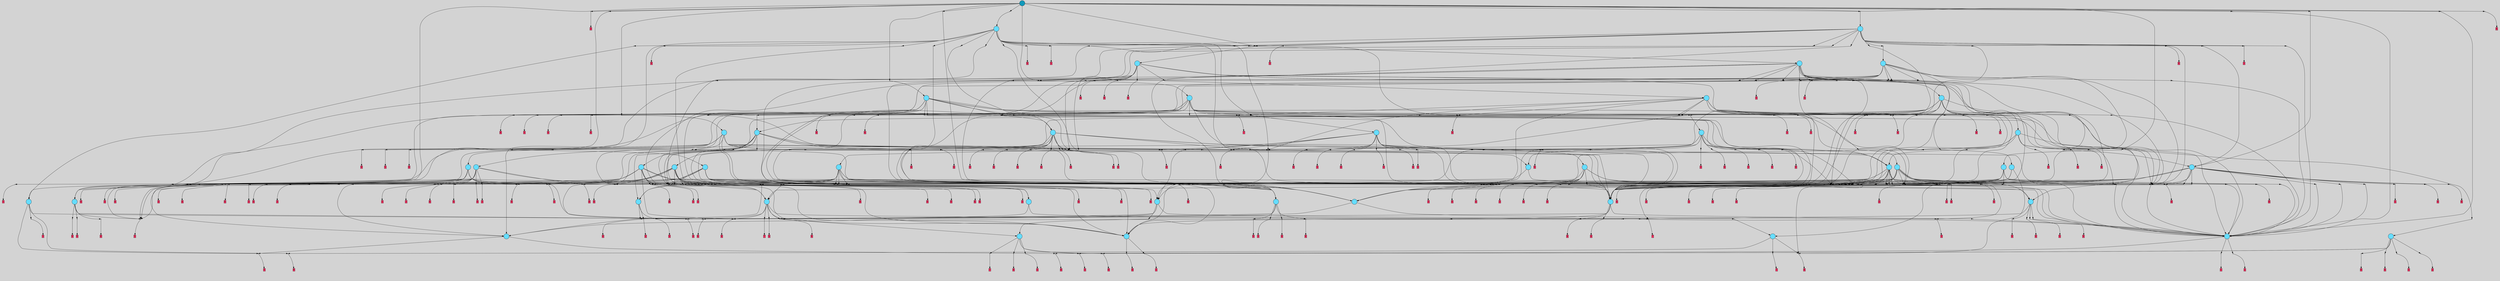 // File exported with GEGELATI v1.3.1
// On the 2024-04-02 03:58:40
// With the File::TPGGraphDotExporter
digraph{
	graph[pad = "0.212, 0.055" bgcolor = lightgray]
	node[shape=circle style = filled label = ""]
		T0 [fillcolor="#66ddff"]
		T1 [fillcolor="#66ddff"]
		T2 [fillcolor="#66ddff"]
		T3 [fillcolor="#66ddff"]
		T4 [fillcolor="#66ddff"]
		T5 [fillcolor="#66ddff"]
		T6 [fillcolor="#66ddff"]
		T7 [fillcolor="#66ddff"]
		T8 [fillcolor="#66ddff"]
		T78 [fillcolor="#66ddff"]
		T215 [fillcolor="#66ddff"]
		T500 [fillcolor="#66ddff"]
		T523 [fillcolor="#66ddff"]
		T561 [fillcolor="#66ddff"]
		T636 [fillcolor="#66ddff"]
		T662 [fillcolor="#66ddff"]
		T811 [fillcolor="#66ddff"]
		T1127 [fillcolor="#66ddff"]
		T1134 [fillcolor="#66ddff"]
		T1159 [fillcolor="#66ddff"]
		T1319 [fillcolor="#66ddff"]
		T1470 [fillcolor="#66ddff"]
		T1520 [fillcolor="#66ddff"]
		T1601 [fillcolor="#66ddff"]
		T1608 [fillcolor="#66ddff"]
		T1676 [fillcolor="#66ddff"]
		T1721 [fillcolor="#66ddff"]
		T1796 [fillcolor="#66ddff"]
		T1862 [fillcolor="#66ddff"]
		T1874 [fillcolor="#66ddff"]
		T1920 [fillcolor="#66ddff"]
		T1959 [fillcolor="#66ddff"]
		T2094 [fillcolor="#66ddff"]
		T2144 [fillcolor="#66ddff"]
		T2278 [fillcolor="#66ddff"]
		T2340 [fillcolor="#66ddff"]
		T2342 [fillcolor="#66ddff"]
		T2418 [fillcolor="#66ddff"]
		T2480 [fillcolor="#66ddff"]
		T2625 [fillcolor="#66ddff"]
		T2637 [fillcolor="#66ddff"]
		T2795 [fillcolor="#66ddff"]
		T2928 [fillcolor="#66ddff"]
		T3353 [fillcolor="#66ddff"]
		T3998 [fillcolor="#1199bb"]
		P65178 [fillcolor="#cccccc" shape=point] //
		I65178 [shape=box style=invis label="1|1&3|4#0|1&#92;n3|3&1|0#0|6&#92;n6|4&4|6#3|7&#92;n7|5&4|2#0|6&#92;n3|6&2|6#0|0&#92;n2|6&1|3#0|4&#92;n6|3&3|6#3|3&#92;n4|1&0|3#0|5&#92;n1|0&2|5#0|1&#92;n"]
		P65178 -> I65178[style=invis]
		A31357 [fillcolor="#ff3366" shape=box margin=0.03 width=0 height=0 label="0"]
		T0 -> P65178 -> A31357
		P65179 [fillcolor="#cccccc" shape=point] //
		I65179 [shape=box style=invis label="6|2&1|0#2|1&#92;n7|1&3|7#4|0&#92;n6|4&4|4#3|3&#92;n5|6&0|0#3|5&#92;n3|0&3|1#2|7&#92;n3|0&1|3#0|6&#92;n2|6&0|4#0|6&#92;n7|1&2|0#0|5&#92;n"]
		P65179 -> I65179[style=invis]
		A31358 [fillcolor="#ff3366" shape=box margin=0.03 width=0 height=0 label="1"]
		T0 -> P65179 -> A31358
		P65180 [fillcolor="#cccccc" shape=point] //
		I65180 [shape=box style=invis label="5|7&0|0#3|0&#92;n8|0&1|7#3|0&#92;n"]
		P65180 -> I65180[style=invis]
		A31359 [fillcolor="#ff3366" shape=box margin=0.03 width=0 height=0 label="1"]
		T1 -> P65180 -> A31359
		P65181 [fillcolor="#cccccc" shape=point] //
		I65181 [shape=box style=invis label="7|0&2|7#0|0&#92;n7|4&2|1#0|3&#92;n2|7&2|4#0|1&#92;n1|4&2|1#2|2&#92;n1|7&3|0#3|4&#92;n"]
		P65181 -> I65181[style=invis]
		A31360 [fillcolor="#ff3366" shape=box margin=0.03 width=0 height=0 label="2"]
		T1 -> P65181 -> A31360
		P65182 [fillcolor="#cccccc" shape=point] //
		I65182 [shape=box style=invis label="4|4&1|2#2|7&#92;n2|4&4|2#2|0&#92;n4|7&2|5#1|6&#92;n1|5&4|5#3|0&#92;n4|7&0|3#4|0&#92;n3|1&2|2#1|0&#92;n"]
		P65182 -> I65182[style=invis]
		A31361 [fillcolor="#ff3366" shape=box margin=0.03 width=0 height=0 label="2"]
		T2 -> P65182 -> A31361
		P65183 [fillcolor="#cccccc" shape=point] //
		I65183 [shape=box style=invis label="4|0&2|6#0|7&#92;n"]
		P65183 -> I65183[style=invis]
		A31362 [fillcolor="#ff3366" shape=box margin=0.03 width=0 height=0 label="3"]
		T2 -> P65183 -> A31362
		P65184 [fillcolor="#cccccc" shape=point] //
		I65184 [shape=box style=invis label="3|0&1|7#2|6&#92;n1|6&0|7#3|4&#92;n3|7&1|2#1|7&#92;n3|5&3|3#0|2&#92;n0|3&0|4#0|1&#92;n4|1&2|5#3|2&#92;n6|7&3|2#0|7&#92;n"]
		P65184 -> I65184[style=invis]
		A31363 [fillcolor="#ff3366" shape=box margin=0.03 width=0 height=0 label="3"]
		T3 -> P65184 -> A31363
		P65185 [fillcolor="#cccccc" shape=point] //
		I65185 [shape=box style=invis label="2|5&1|6#0|2&#92;n1|2&0|5#4|0&#92;n0|6&2|4#3|3&#92;n1|4&0|0#3|6&#92;n3|5&2|2#0|7&#92;n8|4&3|5#0|6&#92;n5|2&2|4#0|5&#92;n1|1&2|4#2|4&#92;n"]
		P65185 -> I65185[style=invis]
		A31364 [fillcolor="#ff3366" shape=box margin=0.03 width=0 height=0 label="4"]
		T3 -> P65185 -> A31364
		P65186 [fillcolor="#cccccc" shape=point] //
		I65186 [shape=box style=invis label="7|5&4|6#3|3&#92;n1|3&0|7#0|4&#92;n5|1&0|7#4|4&#92;n6|6&1|1#2|4&#92;n3|5&0|2#1|2&#92;n6|3&2|4#0|1&#92;n"]
		P65186 -> I65186[style=invis]
		A31365 [fillcolor="#ff3366" shape=box margin=0.03 width=0 height=0 label="4"]
		T4 -> P65186 -> A31365
		P65187 [fillcolor="#cccccc" shape=point] //
		I65187 [shape=box style=invis label="4|3&1|4#3|1&#92;n6|3&2|0#0|3&#92;n7|0&4|1#1|5&#92;n4|4&4|7#0|2&#92;n6|6&1|0#2|7&#92;n0|0&4|1#1|1&#92;n3|2&2|2#0|0&#92;n6|0&3|4#1|1&#92;n8|6&1|3#4|0&#92;n"]
		P65187 -> I65187[style=invis]
		A31366 [fillcolor="#ff3366" shape=box margin=0.03 width=0 height=0 label="5"]
		T4 -> P65187 -> A31366
		P65188 [fillcolor="#cccccc" shape=point] //
		I65188 [shape=box style=invis label="2|4&0|4#1|3&#92;n4|2&0|3#3|6&#92;n6|4&2|5#4|3&#92;n"]
		P65188 -> I65188[style=invis]
		A31367 [fillcolor="#ff3366" shape=box margin=0.03 width=0 height=0 label="5"]
		T5 -> P65188 -> A31367
		P65189 [fillcolor="#cccccc" shape=point] //
		I65189 [shape=box style=invis label="6|4&1|4#4|4&#92;n7|2&0|6#2|2&#92;n1|3&3|6#1|7&#92;n2|6&4|0#1|7&#92;n"]
		P65189 -> I65189[style=invis]
		A31368 [fillcolor="#ff3366" shape=box margin=0.03 width=0 height=0 label="6"]
		T5 -> P65189 -> A31368
		P65190 [fillcolor="#cccccc" shape=point] //
		I65190 [shape=box style=invis label="8|4&0|5#4|6&#92;n0|3&1|1#2|6&#92;n"]
		P65190 -> I65190[style=invis]
		A31369 [fillcolor="#ff3366" shape=box margin=0.03 width=0 height=0 label="6"]
		T6 -> P65190 -> A31369
		P65191 [fillcolor="#cccccc" shape=point] //
		I65191 [shape=box style=invis label="0|6&4|0#4|1&#92;n4|2&0|1#0|3&#92;n5|6&4|7#3|1&#92;n3|6&1|7#4|7&#92;n6|7&1|6#0|7&#92;n8|0&1|5#3|3&#92;n5|6&3|1#1|7&#92;n1|6&0|4#3|7&#92;n6|0&2|2#4|5&#92;n7|4&2|5#3|6&#92;n"]
		P65191 -> I65191[style=invis]
		A31370 [fillcolor="#ff3366" shape=box margin=0.03 width=0 height=0 label="7"]
		T6 -> P65191 -> A31370
		P65192 [fillcolor="#cccccc" shape=point] //
		I65192 [shape=box style=invis label="1|1&1|1#2|4&#92;n1|3&4|3#2|5&#92;n2|4&1|4#2|5&#92;n1|1&3|1#0|0&#92;n2|0&3|3#3|4&#92;n6|0&0|2#1|4&#92;n6|1&0|7#4|3&#92;n2|2&0|5#1|3&#92;n5|4&0|7#3|0&#92;n"]
		P65192 -> I65192[style=invis]
		A31371 [fillcolor="#ff3366" shape=box margin=0.03 width=0 height=0 label="7"]
		T7 -> P65192 -> A31371
		P65193 [fillcolor="#cccccc" shape=point] //
		I65193 [shape=box style=invis label="6|2&4|7#4|4&#92;n0|4&4|5#3|7&#92;n2|1&1|4#3|1&#92;n6|6&3|3#3|0&#92;n2|7&3|2#1|0&#92;n3|7&1|1#0|1&#92;n1|4&1|2#3|7&#92;n4|0&2|5#4|6&#92;n"]
		P65193 -> I65193[style=invis]
		A31372 [fillcolor="#ff3366" shape=box margin=0.03 width=0 height=0 label="8"]
		T7 -> P65193 -> A31372
		P65194 [fillcolor="#cccccc" shape=point] //
		I65194 [shape=box style=invis label="4|3&3|7#0|2&#92;n2|6&2|0#0|2&#92;n5|2&0|0#4|3&#92;n8|2&4|1#1|3&#92;n5|7&2|2#3|4&#92;n0|5&3|2#0|6&#92;n5|0&3|4#1|7&#92;n"]
		P65194 -> I65194[style=invis]
		A31373 [fillcolor="#ff3366" shape=box margin=0.03 width=0 height=0 label="8"]
		T8 -> P65194 -> A31373
		P65195 [fillcolor="#cccccc" shape=point] //
		I65195 [shape=box style=invis label="7|2&4|4#4|7&#92;n6|3&4|4#1|5&#92;n7|6&3|6#4|5&#92;n6|7&0|3#4|6&#92;n6|1&3|4#3|5&#92;n1|1&2|1#2|1&#92;n3|1&4|2#4|6&#92;n6|5&3|2#3|0&#92;n2|0&1|6#3|0&#92;n4|0&4|2#4|2&#92;n"]
		P65195 -> I65195[style=invis]
		A31374 [fillcolor="#ff3366" shape=box margin=0.03 width=0 height=0 label="0"]
		T8 -> P65195 -> A31374
		T1 -> P65189
		T2 -> P65190
		T4 -> P65195
		T7 -> P65186
		P65196 [fillcolor="#cccccc" shape=point] //
		I65196 [shape=box style=invis label="3|7&1|2#1|7&#92;n1|6&0|7#3|4&#92;n3|0&1|7#2|6&#92;n3|5&3|3#0|2&#92;n0|3&2|4#0|1&#92;n4|1&2|5#3|2&#92;n6|7&3|2#0|7&#92;n"]
		P65196 -> I65196[style=invis]
		A31375 [fillcolor="#ff3366" shape=box margin=0.03 width=0 height=0 label="3"]
		T78 -> P65196 -> A31375
		T78 -> P65185
		T78 -> P65188
		T78 -> P65193
		P65197 [fillcolor="#cccccc" shape=point] //
		I65197 [shape=box style=invis label="0|6&4|0#4|1&#92;n7|4&2|5#3|6&#92;n3|6&1|7#4|7&#92;n6|7&1|6#0|7&#92;n7|0&1|5#3|3&#92;n5|6&3|1#1|7&#92;n1|6&0|4#3|7&#92;n6|0&2|2#4|5&#92;n4|2&0|1#0|3&#92;n"]
		P65197 -> I65197[style=invis]
		A31376 [fillcolor="#ff3366" shape=box margin=0.03 width=0 height=0 label="7"]
		T215 -> P65197 -> A31376
		P65198 [fillcolor="#cccccc" shape=point] //
		I65198 [shape=box style=invis label="7|2&4|6#4|7&#92;n6|3&4|4#1|5&#92;n3|1&4|3#4|6&#92;n6|5&3|2#3|0&#92;n1|1&2|1#2|1&#92;n7|6&3|6#4|5&#92;n6|7&0|3#4|6&#92;n2|0&1|6#3|1&#92;n"]
		P65198 -> I65198[style=invis]
		A31377 [fillcolor="#ff3366" shape=box margin=0.03 width=0 height=0 label="0"]
		T215 -> P65198 -> A31377
		P65199 [fillcolor="#cccccc" shape=point] //
		I65199 [shape=box style=invis label="3|5&0|2#1|2&#92;n1|3&0|7#0|4&#92;n7|0&4|6#3|3&#92;n5|1&0|7#4|4&#92;n6|3&2|4#0|6&#92;n"]
		P65199 -> I65199[style=invis]
		A31378 [fillcolor="#ff3366" shape=box margin=0.03 width=0 height=0 label="4"]
		T215 -> P65199 -> A31378
		P65200 [fillcolor="#cccccc" shape=point] //
		I65200 [shape=box style=invis label="0|7&4|2#0|6&#92;n8|5&3|6#4|1&#92;n4|2&0|3#3|6&#92;n6|6&2|5#4|3&#92;n7|0&1|4#1|3&#92;n4|5&3|3#2|3&#92;n"]
		P65200 -> I65200[style=invis]
		A31379 [fillcolor="#ff3366" shape=box margin=0.03 width=0 height=0 label="5"]
		T215 -> P65200 -> A31379
		P65201 [fillcolor="#cccccc" shape=point] //
		I65201 [shape=box style=invis label="0|5&4|0#0|7&#92;n3|3&1|7#2|6&#92;n4|1&1|5#3|2&#92;n2|0&3|4#1|2&#92;n0|3&0|4#0|1&#92;n6|7&3|3#0|7&#92;n"]
		P65201 -> I65201[style=invis]
		A31380 [fillcolor="#ff3366" shape=box margin=0.03 width=0 height=0 label="3"]
		T215 -> P65201 -> A31380
		P65202 [fillcolor="#cccccc" shape=point] //
		I65202 [shape=box style=invis label="1|0&0|6#2|7&#92;n"]
		P65202 -> I65202[style=invis]
		T500 -> P65202 -> T5
		P65203 [fillcolor="#cccccc" shape=point] //
		I65203 [shape=box style=invis label="1|1&2|1#2|1&#92;n0|4&1|4#4|1&#92;n6|7&0|3#4|6&#92;n6|3&4|4#1|5&#92;n6|1&3|4#3|5&#92;n6|5&3|6#3|7&#92;n2|0&1|6#3|7&#92;n3|6&0|5#2|1&#92;n7|2&4|4#4|7&#92;n7|6&3|6#4|5&#92;n"]
		P65203 -> I65203[style=invis]
		A31381 [fillcolor="#ff3366" shape=box margin=0.03 width=0 height=0 label="0"]
		T500 -> P65203 -> A31381
		P65204 [fillcolor="#cccccc" shape=point] //
		I65204 [shape=box style=invis label="1|2&0|5#4|0&#92;n6|0&2|0#0|0&#92;n4|4&2|0#4|0&#92;n0|6&2|4#3|3&#92;n8|5&2|1#3|2&#92;n8|4&3|5#1|6&#92;n3|7&2|7#0|7&#92;n3|5&0|3#4|4&#92;n0|0&4|3#1|7&#92;n5|2&2|7#2|6&#92;n"]
		P65204 -> I65204[style=invis]
		A31382 [fillcolor="#ff3366" shape=box margin=0.03 width=0 height=0 label="4"]
		T500 -> P65204 -> A31382
		P65205 [fillcolor="#cccccc" shape=point] //
		I65205 [shape=box style=invis label="4|7&0|3#3|6&#92;n2|4&0|4#1|3&#92;n6|4&2|5#4|3&#92;n"]
		P65205 -> I65205[style=invis]
		A31383 [fillcolor="#ff3366" shape=box margin=0.03 width=0 height=0 label="5"]
		T500 -> P65205 -> A31383
		P65206 [fillcolor="#cccccc" shape=point] //
		I65206 [shape=box style=invis label="1|3&0|2#2|6&#92;n8|5&3|2#3|7&#92;n1|4&3|4#0|4&#92;n0|1&1|4#4|2&#92;n7|0&4|6#3|3&#92;n1|7&3|4#2|6&#92;n3|5&4|2#1|2&#92;n"]
		P65206 -> I65206[style=invis]
		A31384 [fillcolor="#ff3366" shape=box margin=0.03 width=0 height=0 label="4"]
		T500 -> P65206 -> A31384
		T523 -> P65198
		T523 -> P65201
		P65207 [fillcolor="#cccccc" shape=point] //
		I65207 [shape=box style=invis label="2|4&2|4#1|3&#92;n6|0&4|5#4|3&#92;n6|2&2|4#1|5&#92;n"]
		P65207 -> I65207[style=invis]
		A31385 [fillcolor="#ff3366" shape=box margin=0.03 width=0 height=0 label="5"]
		T523 -> P65207 -> A31385
		P65208 [fillcolor="#cccccc" shape=point] //
		I65208 [shape=box style=invis label="4|7&4|5#1|6&#92;n1|5&4|5#3|0&#92;n3|0&2|2#1|0&#92;n2|7&4|2#2|0&#92;n5|3&4|0#3|6&#92;n"]
		P65208 -> I65208[style=invis]
		A31386 [fillcolor="#ff3366" shape=box margin=0.03 width=0 height=0 label="2"]
		T523 -> P65208 -> A31386
		P65209 [fillcolor="#cccccc" shape=point] //
		I65209 [shape=box style=invis label="2|2&0|6#4|3&#92;n1|1&3|4#0|1&#92;n7|3&4|2#0|6&#92;n6|4&4|6#3|7&#92;n6|3&3|6#3|3&#92;n3|6&2|6#0|0&#92;n2|6&1|3#0|4&#92;n3|3&1|0#0|6&#92;n1|0&2|5#0|1&#92;n"]
		P65209 -> I65209[style=invis]
		A31387 [fillcolor="#ff3366" shape=box margin=0.03 width=0 height=0 label="0"]
		T523 -> P65209 -> A31387
		P65210 [fillcolor="#cccccc" shape=point] //
		I65210 [shape=box style=invis label="1|2&1|0#2|6&#92;n2|1&1|5#0|2&#92;n0|6&4|4#0|1&#92;n1|0&3|5#4|0&#92;n1|1&2|4#2|7&#92;n4|2&0|3#4|0&#92;n4|5&3|6#0|4&#92;n"]
		P65210 -> I65210[style=invis]
		A31388 [fillcolor="#ff3366" shape=box margin=0.03 width=0 height=0 label="4"]
		T523 -> P65210 -> A31388
		P65211 [fillcolor="#cccccc" shape=point] //
		I65211 [shape=box style=invis label="6|1&3|4#3|5&#92;n0|4&1|4#4|1&#92;n6|3&4|4#1|5&#92;n2|0&1|3#3|7&#92;n3|6&0|5#3|1&#92;n6|5&3|6#3|5&#92;n6|7&0|3#4|6&#92;n1|1&2|1#2|1&#92;n7|2&4|4#4|7&#92;n7|6&3|6#4|5&#92;n"]
		P65211 -> I65211[style=invis]
		T561 -> P65211 -> T0
		P65212 [fillcolor="#cccccc" shape=point] //
		I65212 [shape=box style=invis label="5|7&2|1#4|7&#92;n7|5&2|2#1|6&#92;n0|0&3|7#3|5&#92;n"]
		P65212 -> I65212[style=invis]
		A31389 [fillcolor="#ff3366" shape=box margin=0.03 width=0 height=0 label="6"]
		T561 -> P65212 -> A31389
		P65213 [fillcolor="#cccccc" shape=point] //
		I65213 [shape=box style=invis label="8|4&3|5#0|7&#92;n6|0&4|4#3|7&#92;n5|2&2|4#0|5&#92;n3|5&2|2#0|7&#92;n1|4&0|0#3|3&#92;n8|5&2|4#0|7&#92;n2|5&1|6#0|2&#92;n1|1&2|4#2|4&#92;n"]
		P65213 -> I65213[style=invis]
		A31390 [fillcolor="#ff3366" shape=box margin=0.03 width=0 height=0 label="4"]
		T561 -> P65213 -> A31390
		P65214 [fillcolor="#cccccc" shape=point] //
		I65214 [shape=box style=invis label="2|4&0|1#1|3&#92;n4|2&0|3#3|6&#92;n2|2&1|4#1|0&#92;n"]
		P65214 -> I65214[style=invis]
		T561 -> P65214 -> T1
		P65215 [fillcolor="#cccccc" shape=point] //
		I65215 [shape=box style=invis label="5|1&0|7#4|5&#92;n6|0&1|1#2|4&#92;n7|5&4|6#3|3&#92;n5|3&2|4#0|1&#92;n3|5&0|2#1|2&#92;n"]
		P65215 -> I65215[style=invis]
		A31391 [fillcolor="#ff3366" shape=box margin=0.03 width=0 height=0 label="4"]
		T561 -> P65215 -> A31391
		P65216 [fillcolor="#cccccc" shape=point] //
		I65216 [shape=box style=invis label="2|5&1|6#0|2&#92;n3|6&0|7#2|4&#92;n1|2&0|5#4|0&#92;n0|6&2|4#3|3&#92;n1|4&0|0#3|6&#92;n0|0&0|0#3|5&#92;n8|4&0|5#0|6&#92;n5|3&2|4#0|5&#92;n"]
		P65216 -> I65216[style=invis]
		A31392 [fillcolor="#ff3366" shape=box margin=0.03 width=0 height=0 label="4"]
		T636 -> P65216 -> A31392
		T636 -> P65185
		P65217 [fillcolor="#cccccc" shape=point] //
		I65217 [shape=box style=invis label="7|2&4|6#4|7&#92;n6|3&4|4#1|5&#92;n3|1&4|2#4|6&#92;n6|7&0|3#2|6&#92;n1|1&2|1#2|1&#92;n6|1&3|4#3|5&#92;n7|6&3|6#4|5&#92;n2|0&1|6#3|1&#92;n6|5&3|2#3|0&#92;n0|2&0|7#3|7&#92;n"]
		P65217 -> I65217[style=invis]
		A31393 [fillcolor="#ff3366" shape=box margin=0.03 width=0 height=0 label="0"]
		T636 -> P65217 -> A31393
		P65218 [fillcolor="#cccccc" shape=point] //
		I65218 [shape=box style=invis label="6|7&3|2#0|7&#92;n1|6&0|7#3|4&#92;n3|7&1|2#1|7&#92;n3|0&1|7#2|6&#92;n6|0&0|0#2|4&#92;n0|3&0|4#2|1&#92;n8|5&3|3#0|2&#92;n"]
		P65218 -> I65218[style=invis]
		A31394 [fillcolor="#ff3366" shape=box margin=0.03 width=0 height=0 label="3"]
		T636 -> P65218 -> A31394
		P65219 [fillcolor="#cccccc" shape=point] //
		I65219 [shape=box style=invis label="8|4&3|5#0|6&#92;n6|0&4|4#3|7&#92;n0|6&1|4#3|3&#92;n2|5&1|6#0|2&#92;n3|5&2|2#0|7&#92;n1|4&0|0#3|3&#92;n8|5&2|4#0|7&#92;n5|2&2|4#0|5&#92;n1|1&2|4#2|4&#92;n"]
		P65219 -> I65219[style=invis]
		A31395 [fillcolor="#ff3366" shape=box margin=0.03 width=0 height=0 label="4"]
		T636 -> P65219 -> A31395
		P65220 [fillcolor="#cccccc" shape=point] //
		I65220 [shape=box style=invis label="7|0&4|7#4|2&#92;n7|2&0|1#4|7&#92;n8|4&3|3#1|6&#92;n"]
		P65220 -> I65220[style=invis]
		T662 -> P65220 -> T215
		P65221 [fillcolor="#cccccc" shape=point] //
		I65221 [shape=box style=invis label="2|5&0|6#0|2&#92;n1|2&0|5#4|0&#92;n0|6&2|4#3|3&#92;n8|4&3|5#0|6&#92;n1|1&2|4#2|4&#92;n1|4&0|0#1|6&#92;n5|2&2|4#0|5&#92;n5|0&3|5#0|5&#92;n2|5&1|6#0|4&#92;n3|4&2|2#0|7&#92;n"]
		P65221 -> I65221[style=invis]
		T662 -> P65221 -> T7
		T662 -> P65185
		P65222 [fillcolor="#cccccc" shape=point] //
		I65222 [shape=box style=invis label="0|0&3|7#3|5&#92;n5|7&4|1#4|7&#92;n"]
		P65222 -> I65222[style=invis]
		A31396 [fillcolor="#ff3366" shape=box margin=0.03 width=0 height=0 label="6"]
		T662 -> P65222 -> A31396
		P65223 [fillcolor="#cccccc" shape=point] //
		I65223 [shape=box style=invis label="6|1&3|4#3|5&#92;n0|4&1|4#4|1&#92;n6|3&4|4#1|5&#92;n6|7&0|3#4|6&#92;n3|6&0|5#3|1&#92;n6|5&3|6#3|5&#92;n2|0&1|6#3|7&#92;n1|1&2|1#2|1&#92;n7|2&4|4#4|7&#92;n7|6&3|6#4|5&#92;n"]
		P65223 -> I65223[style=invis]
		A31397 [fillcolor="#ff3366" shape=box margin=0.03 width=0 height=0 label="0"]
		T811 -> P65223 -> A31397
		P65224 [fillcolor="#cccccc" shape=point] //
		I65224 [shape=box style=invis label="5|0&0|7#1|6&#92;n1|3&0|7#0|4&#92;n3|0&1|2#4|0&#92;n7|5&4|6#3|3&#92;n6|6&1|1#2|4&#92;n5|3&0|3#0|3&#92;n6|2&2|4#0|1&#92;n"]
		P65224 -> I65224[style=invis]
		A31398 [fillcolor="#ff3366" shape=box margin=0.03 width=0 height=0 label="4"]
		T811 -> P65224 -> A31398
		T811 -> P65212
		P65225 [fillcolor="#cccccc" shape=point] //
		I65225 [shape=box style=invis label="4|0&2|2#0|7&#92;n2|0&0|0#3|5&#92;n"]
		P65225 -> I65225[style=invis]
		A31399 [fillcolor="#ff3366" shape=box margin=0.03 width=0 height=0 label="3"]
		T811 -> P65225 -> A31399
		P65226 [fillcolor="#cccccc" shape=point] //
		I65226 [shape=box style=invis label="6|7&0|3#4|6&#92;n6|3&4|4#1|5&#92;n3|1&4|2#4|6&#92;n3|1&0|2#0|6&#92;n7|2&4|6#4|7&#92;n1|1&3|1#2|1&#92;n6|1&3|4#3|5&#92;n7|6&3|6#4|5&#92;n6|5&3|2#3|0&#92;n2|0&1|6#3|1&#92;n"]
		P65226 -> I65226[style=invis]
		A31400 [fillcolor="#ff3366" shape=box margin=0.03 width=0 height=0 label="0"]
		T811 -> P65226 -> A31400
		P65227 [fillcolor="#cccccc" shape=point] //
		I65227 [shape=box style=invis label="7|2&1|1#4|7&#92;n7|0&4|7#4|2&#92;n8|4&3|3#1|6&#92;n"]
		P65227 -> I65227[style=invis]
		T1127 -> P65227 -> T215
		T1127 -> P65222
		T1127 -> P65185
		P65228 [fillcolor="#cccccc" shape=point] //
		I65228 [shape=box style=invis label="7|2&3|5#3|6&#92;n3|5&2|0#4|4&#92;n0|7&0|5#4|1&#92;n2|7&3|6#3|1&#92;n6|0&0|7#1|5&#92;n3|6&4|6#4|2&#92;n"]
		P65228 -> I65228[style=invis]
		A31401 [fillcolor="#ff3366" shape=box margin=0.03 width=0 height=0 label="5"]
		T1127 -> P65228 -> A31401
		P65229 [fillcolor="#cccccc" shape=point] //
		I65229 [shape=box style=invis label="6|4&0|3#3|6&#92;n2|4&0|1#1|3&#92;n5|0&4|7#3|6&#92;n"]
		P65229 -> I65229[style=invis]
		T1127 -> P65229 -> T1
		P65230 [fillcolor="#cccccc" shape=point] //
		I65230 [shape=box style=invis label="0|6&4|0#4|1&#92;n4|2&0|1#0|3&#92;n7|4&2|5#3|6&#92;n3|6&1|7#4|7&#92;n6|7&1|6#0|7&#92;n8|0&1|5#3|3&#92;n7|6&3|1#1|7&#92;n1|6&0|4#3|7&#92;n6|0&2|2#4|5&#92;n5|6&4|7#3|1&#92;n"]
		P65230 -> I65230[style=invis]
		A31402 [fillcolor="#ff3366" shape=box margin=0.03 width=0 height=0 label="7"]
		T1127 -> P65230 -> A31402
		P65231 [fillcolor="#cccccc" shape=point] //
		I65231 [shape=box style=invis label="2|6&2|6#2|0&#92;n1|3&2|4#4|4&#92;n5|0&3|6#0|2&#92;n1|6&1|1#1|3&#92;n7|7&3|2#1|1&#92;n7|4&1|4#1|6&#92;n0|5&1|4#3|1&#92;n4|1&1|0#2|1&#92;n"]
		P65231 -> I65231[style=invis]
		A31403 [fillcolor="#ff3366" shape=box margin=0.03 width=0 height=0 label="4"]
		T1127 -> P65231 -> A31403
		P65232 [fillcolor="#cccccc" shape=point] //
		I65232 [shape=box style=invis label="7|6&2|5#2|4&#92;n8|0&2|5#0|5&#92;n"]
		P65232 -> I65232[style=invis]
		T1134 -> P65232 -> T811
		P65233 [fillcolor="#cccccc" shape=point] //
		I65233 [shape=box style=invis label="7|0&0|1#2|5&#92;n4|2&3|4#1|7&#92;n2|6&3|4#0|7&#92;n8|2&2|6#3|5&#92;n2|4&0|4#1|3&#92;n"]
		P65233 -> I65233[style=invis]
		A31404 [fillcolor="#ff3366" shape=box margin=0.03 width=0 height=0 label="5"]
		T1134 -> P65233 -> A31404
		P65234 [fillcolor="#cccccc" shape=point] //
		I65234 [shape=box style=invis label="2|3&3|7#0|2&#92;n0|2&3|2#0|6&#92;n5|0&3|4#1|7&#92;n2|6&2|0#0|2&#92;n5|2&0|0#4|3&#92;n"]
		P65234 -> I65234[style=invis]
		T1134 -> P65234 -> T6
		P65235 [fillcolor="#cccccc" shape=point] //
		I65235 [shape=box style=invis label="4|3&0|5#2|3&#92;n3|4&1|0#4|7&#92;n3|3&0|1#1|6&#92;n"]
		P65235 -> I65235[style=invis]
		T1134 -> P65235 -> T500
		P65236 [fillcolor="#cccccc" shape=point] //
		I65236 [shape=box style=invis label="4|0&0|1#1|2&#92;n8|5&0|5#3|2&#92;n6|3&4|3#0|5&#92;n"]
		P65236 -> I65236[style=invis]
		A31405 [fillcolor="#ff3366" shape=box margin=0.03 width=0 height=0 label="5"]
		T1134 -> P65236 -> A31405
		P65237 [fillcolor="#cccccc" shape=point] //
		I65237 [shape=box style=invis label="0|6&0|3#3|2&#92;n0|0&1|1#0|4&#92;n"]
		P65237 -> I65237[style=invis]
		A31406 [fillcolor="#ff3366" shape=box margin=0.03 width=0 height=0 label="5"]
		T1134 -> P65237 -> A31406
		P65238 [fillcolor="#cccccc" shape=point] //
		I65238 [shape=box style=invis label="8|4&2|6#0|0&#92;n4|4&1|5#1|2&#92;n6|3&4|3#0|7&#92;n2|0&3|4#2|2&#92;n"]
		P65238 -> I65238[style=invis]
		A31407 [fillcolor="#ff3366" shape=box margin=0.03 width=0 height=0 label="3"]
		T1134 -> P65238 -> A31407
		T1134 -> P65185
		P65239 [fillcolor="#cccccc" shape=point] //
		I65239 [shape=box style=invis label="3|6&0|5#3|1&#92;n0|4&1|4#4|1&#92;n6|3&4|4#1|5&#92;n6|7&0|3#4|6&#92;n6|1&3|4#3|5&#92;n6|5&3|6#3|0&#92;n2|0&1|6#3|7&#92;n1|1&2|1#2|1&#92;n7|2&4|4#4|7&#92;n7|6&3|6#4|5&#92;n"]
		P65239 -> I65239[style=invis]
		A31408 [fillcolor="#ff3366" shape=box margin=0.03 width=0 height=0 label="0"]
		T1134 -> P65239 -> A31408
		T1134 -> P65186
		P65240 [fillcolor="#cccccc" shape=point] //
		I65240 [shape=box style=invis label="4|5&3|6#0|4&#92;n1|2&1|0#2|6&#92;n2|7&1|5#0|7&#92;n6|7&0|2#0|0&#92;n1|1&2|4#2|7&#92;n4|2&0|3#4|0&#92;n7|0&3|5#4|0&#92;n0|2&0|1#1|6&#92;n"]
		P65240 -> I65240[style=invis]
		A31409 [fillcolor="#ff3366" shape=box margin=0.03 width=0 height=0 label="4"]
		T1134 -> P65240 -> A31409
		P65241 [fillcolor="#cccccc" shape=point] //
		I65241 [shape=box style=invis label="6|3&4|3#0|5&#92;n4|0&4|5#3|2&#92;n7|1&4|5#4|6&#92;n"]
		P65241 -> I65241[style=invis]
		A31410 [fillcolor="#ff3366" shape=box margin=0.03 width=0 height=0 label="0"]
		T1159 -> P65241 -> A31410
		P65242 [fillcolor="#cccccc" shape=point] //
		I65242 [shape=box style=invis label="6|3&3|3#0|7&#92;n0|3&0|4#0|1&#92;n2|0&3|4#1|2&#92;n3|3&1|7#2|6&#92;n0|5&3|0#0|7&#92;n"]
		P65242 -> I65242[style=invis]
		A31411 [fillcolor="#ff3366" shape=box margin=0.03 width=0 height=0 label="3"]
		T1159 -> P65242 -> A31411
		T1159 -> P65232
		T1159 -> P65233
		T1159 -> P65236
		T1159 -> P65237
		P65243 [fillcolor="#cccccc" shape=point] //
		I65243 [shape=box style=invis label="8|4&2|6#0|1&#92;n4|4&1|5#1|2&#92;n3|3&4|2#0|5&#92;n6|3&4|3#0|7&#92;n"]
		P65243 -> I65243[style=invis]
		A31412 [fillcolor="#ff3366" shape=box margin=0.03 width=0 height=0 label="3"]
		T1159 -> P65243 -> A31412
		T1159 -> P65185
		T1159 -> P65239
		P65244 [fillcolor="#cccccc" shape=point] //
		I65244 [shape=box style=invis label="3|5&0|2#1|2&#92;n1|3&0|7#0|4&#92;n5|3&0|7#4|4&#92;n6|6&1|1#2|4&#92;n4|6&0|7#0|7&#92;n7|5&4|6#3|3&#92;n6|3&2|4#0|1&#92;n"]
		P65244 -> I65244[style=invis]
		A31413 [fillcolor="#ff3366" shape=box margin=0.03 width=0 height=0 label="4"]
		T1159 -> P65244 -> A31413
		P65245 [fillcolor="#cccccc" shape=point] //
		I65245 [shape=box style=invis label="6|5&3|2#3|0&#92;n6|3&4|4#1|5&#92;n7|2&4|6#4|7&#92;n1|1&2|1#2|1&#92;n7|6&3|0#4|5&#92;n6|7&0|3#4|6&#92;n2|0&1|6#3|1&#92;n"]
		P65245 -> I65245[style=invis]
		A31414 [fillcolor="#ff3366" shape=box margin=0.03 width=0 height=0 label="0"]
		T1159 -> P65245 -> A31414
		P65246 [fillcolor="#cccccc" shape=point] //
		I65246 [shape=box style=invis label="8|7&1|3#3|4&#92;n3|0&1|7#2|2&#92;n3|7&1|2#1|7&#92;n0|3&0|4#1|1&#92;n1|6&0|7#3|4&#92;n5|5&2|1#2|1&#92;n4|1&2|0#3|2&#92;n"]
		P65246 -> I65246[style=invis]
		A31415 [fillcolor="#ff3366" shape=box margin=0.03 width=0 height=0 label="3"]
		T1159 -> P65246 -> A31415
		P65247 [fillcolor="#cccccc" shape=point] //
		I65247 [shape=box style=invis label="2|3&3|4#1|2&#92;n8|4&3|1#4|2&#92;n5|6&4|0#1|4&#92;n2|0&3|2#1|2&#92;n0|3&0|4#0|1&#92;n0|7&4|0#0|7&#92;n"]
		P65247 -> I65247[style=invis]
		A31416 [fillcolor="#ff3366" shape=box margin=0.03 width=0 height=0 label="3"]
		T1159 -> P65247 -> A31416
		P65248 [fillcolor="#cccccc" shape=point] //
		I65248 [shape=box style=invis label="3|4&4|4#0|0&#92;n0|0&1|4#0|7&#92;n7|6&4|0#2|4&#92;n1|6&1|6#1|5&#92;n1|7&1|5#3|5&#92;n6|7&4|7#3|1&#92;n"]
		P65248 -> I65248[style=invis]
		A31417 [fillcolor="#ff3366" shape=box margin=0.03 width=0 height=0 label="4"]
		T1319 -> P65248 -> A31417
		P65249 [fillcolor="#cccccc" shape=point] //
		I65249 [shape=box style=invis label="1|1&4|3#2|4&#92;n8|1&0|0#4|4&#92;n2|0&4|6#3|1&#92;n0|2&4|0#4|7&#92;n6|0&4|4#1|5&#92;n6|7&0|3#4|6&#92;n8|7&3|6#0|2&#92;n7|5&3|2#1|0&#92;n"]
		P65249 -> I65249[style=invis]
		A31418 [fillcolor="#ff3366" shape=box margin=0.03 width=0 height=0 label="0"]
		T1319 -> P65249 -> A31418
		P65250 [fillcolor="#cccccc" shape=point] //
		I65250 [shape=box style=invis label="0|5&4|0#0|7&#92;n3|3&1|7#2|6&#92;n8|3&3|0#1|4&#92;n4|1&1|5#3|2&#92;n2|0&4|4#1|2&#92;n0|3&0|4#0|1&#92;n6|7&3|3#0|7&#92;n"]
		P65250 -> I65250[style=invis]
		A31419 [fillcolor="#ff3366" shape=box margin=0.03 width=0 height=0 label="3"]
		T1319 -> P65250 -> A31419
		P65251 [fillcolor="#cccccc" shape=point] //
		I65251 [shape=box style=invis label="2|5&4|0#1|4&#92;n6|0&1|4#4|4&#92;n"]
		P65251 -> I65251[style=invis]
		A31420 [fillcolor="#ff3366" shape=box margin=0.03 width=0 height=0 label="6"]
		T1319 -> P65251 -> A31420
		P65252 [fillcolor="#cccccc" shape=point] //
		I65252 [shape=box style=invis label="6|3&1|4#1|5&#92;n7|2&4|6#4|7&#92;n2|0&1|6#3|1&#92;n4|1&3|6#3|3&#92;n7|6&3|0#4|5&#92;n6|7&0|3#4|6&#92;n1|1&2|1#2|1&#92;n"]
		P65252 -> I65252[style=invis]
		A31421 [fillcolor="#ff3366" shape=box margin=0.03 width=0 height=0 label="0"]
		T1319 -> P65252 -> A31421
		P65253 [fillcolor="#cccccc" shape=point] //
		I65253 [shape=box style=invis label="1|6&1|0#1|5&#92;n0|3&1|5#1|1&#92;n3|3&4|7#3|7&#92;n1|0&0|5#4|6&#92;n4|7&1|3#4|5&#92;n1|2&4|1#2|5&#92;n"]
		P65253 -> I65253[style=invis]
		A31422 [fillcolor="#ff3366" shape=box margin=0.03 width=0 height=0 label="0"]
		T1319 -> P65253 -> A31422
		P65254 [fillcolor="#cccccc" shape=point] //
		I65254 [shape=box style=invis label="8|0&2|5#3|5&#92;n"]
		P65254 -> I65254[style=invis]
		T1319 -> P65254 -> T662
		T1319 -> P65184
		P65255 [fillcolor="#cccccc" shape=point] //
		I65255 [shape=box style=invis label="6|1&0|6#1|6&#92;n1|0&3|0#4|0&#92;n0|3&4|7#0|7&#92;n1|3&1|4#4|6&#92;n7|6&3|2#4|7&#92;n5|5&2|4#0|5&#92;n"]
		P65255 -> I65255[style=invis]
		T1319 -> P65255 -> T561
		P65256 [fillcolor="#cccccc" shape=point] //
		I65256 [shape=box style=invis label="7|0&4|6#3|3&#92;n6|3&2|4#0|1&#92;n3|5&0|7#1|5&#92;n3|2&3|3#0|4&#92;n"]
		P65256 -> I65256[style=invis]
		A31423 [fillcolor="#ff3366" shape=box margin=0.03 width=0 height=0 label="4"]
		T1319 -> P65256 -> A31423
		P65257 [fillcolor="#cccccc" shape=point] //
		I65257 [shape=box style=invis label="0|3&4|7#0|7&#92;n6|1&0|2#1|0&#92;n1|0&3|0#4|0&#92;n0|1&0|5#2|3&#92;n7|6&3|2#4|7&#92;n"]
		P65257 -> I65257[style=invis]
		T1470 -> P65257 -> T561
		P65258 [fillcolor="#cccccc" shape=point] //
		I65258 [shape=box style=invis label="2|5&1|0#1|4&#92;n6|0&1|2#4|4&#92;n6|5&0|0#0|0&#92;n5|5&0|6#3|1&#92;n"]
		P65258 -> I65258[style=invis]
		A31424 [fillcolor="#ff3366" shape=box margin=0.03 width=0 height=0 label="6"]
		T1470 -> P65258 -> A31424
		P65259 [fillcolor="#cccccc" shape=point] //
		I65259 [shape=box style=invis label="6|7&3|2#3|7&#92;n6|6&1|5#2|5&#92;n6|3&4|4#1|5&#92;n6|1&0|4#3|7&#92;n3|1&4|2#4|6&#92;n1|5&3|1#2|1&#92;n3|3&4|5#0|4&#92;n5|0&0|4#3|3&#92;n6|7&2|6#0|0&#92;n"]
		P65259 -> I65259[style=invis]
		A31425 [fillcolor="#ff3366" shape=box margin=0.03 width=0 height=0 label="0"]
		T1470 -> P65259 -> A31425
		P65260 [fillcolor="#cccccc" shape=point] //
		I65260 [shape=box style=invis label="2|1&2|1#1|7&#92;n0|0&3|1#2|0&#92;n0|5&4|2#2|7&#92;n7|3&4|3#1|7&#92;n4|2&4|4#2|7&#92;n8|1&2|1#1|1&#92;n2|1&4|2#2|4&#92;n3|1&2|0#2|4&#92;n0|7&3|6#0|4&#92;n"]
		P65260 -> I65260[style=invis]
		A31426 [fillcolor="#ff3366" shape=box margin=0.03 width=0 height=0 label="0"]
		T1470 -> P65260 -> A31426
		P65261 [fillcolor="#cccccc" shape=point] //
		I65261 [shape=box style=invis label="1|1&3|7#2|0&#92;n8|0&2|5#0|5&#92;n"]
		P65261 -> I65261[style=invis]
		T1470 -> P65261 -> T662
		P65262 [fillcolor="#cccccc" shape=point] //
		I65262 [shape=box style=invis label="0|5&4|0#0|7&#92;n0|3&0|4#0|1&#92;n3|3&1|7#2|6&#92;n2|0&3|4#2|2&#92;n4|1&1|5#3|2&#92;n6|3&3|3#0|7&#92;n"]
		P65262 -> I65262[style=invis]
		A31427 [fillcolor="#ff3366" shape=box margin=0.03 width=0 height=0 label="3"]
		T1470 -> P65262 -> A31427
		P65263 [fillcolor="#cccccc" shape=point] //
		I65263 [shape=box style=invis label="7|0&2|5#4|4&#92;n5|4&3|4#1|5&#92;n"]
		P65263 -> I65263[style=invis]
		A31428 [fillcolor="#ff3366" shape=box margin=0.03 width=0 height=0 label="4"]
		T1470 -> P65263 -> A31428
		P65264 [fillcolor="#cccccc" shape=point] //
		I65264 [shape=box style=invis label="8|2&2|7#4|2&#92;n6|5&3|2#3|4&#92;n3|2&0|2#0|6&#92;n6|1&3|4#3|5&#92;n6|6&1|5#2|5&#92;n6|3&3|4#1|5&#92;n5|0&4|0#3|1&#92;n2|6&1|6#3|1&#92;n3|1&4|2#4|6&#92;n"]
		P65264 -> I65264[style=invis]
		A31429 [fillcolor="#ff3366" shape=box margin=0.03 width=0 height=0 label="0"]
		T1470 -> P65264 -> A31429
		P65265 [fillcolor="#cccccc" shape=point] //
		I65265 [shape=box style=invis label="8|4&3|1#4|2&#92;n2|3&3|4#1|2&#92;n0|0&0|4#1|0&#92;n5|6&4|0#1|4&#92;n0|3&0|4#0|1&#92;n0|7&4|0#0|7&#92;n"]
		P65265 -> I65265[style=invis]
		A31430 [fillcolor="#ff3366" shape=box margin=0.03 width=0 height=0 label="3"]
		T1470 -> P65265 -> A31430
		P65266 [fillcolor="#cccccc" shape=point] //
		I65266 [shape=box style=invis label="3|6&0|5#3|1&#92;n0|4&1|4#4|1&#92;n6|3&4|4#1|5&#92;n6|1&3|4#3|5&#92;n1|1&2|1#2|1&#92;n2|0&1|6#3|7&#92;n6|5&3|6#3|0&#92;n7|2&3|4#4|7&#92;n7|6&3|6#4|5&#92;n"]
		P65266 -> I65266[style=invis]
		A31431 [fillcolor="#ff3366" shape=box margin=0.03 width=0 height=0 label="0"]
		T1470 -> P65266 -> A31431
		P65267 [fillcolor="#cccccc" shape=point] //
		I65267 [shape=box style=invis label="0|5&4|0#0|7&#92;n4|1&1|5#3|2&#92;n3|3&1|7#2|6&#92;n2|0&3|4#1|2&#92;n0|3&4|4#0|1&#92;n"]
		P65267 -> I65267[style=invis]
		A31432 [fillcolor="#ff3366" shape=box margin=0.03 width=0 height=0 label="3"]
		T1470 -> P65267 -> A31432
		P65268 [fillcolor="#cccccc" shape=point] //
		I65268 [shape=box style=invis label="4|1&2|0#3|2&#92;n1|7&3|3#3|2&#92;n5|5&2|1#2|1&#92;n3|7&1|2#1|7&#92;n0|3&0|4#1|6&#92;n3|0&1|7#2|2&#92;n4|1&4|5#4|4&#92;n8|7&1|3#3|4&#92;n"]
		P65268 -> I65268[style=invis]
		T1470 -> P65268 -> T1319
		T1520 -> P65248
		T1520 -> P65258
		P65269 [fillcolor="#cccccc" shape=point] //
		I65269 [shape=box style=invis label="6|7&3|2#3|7&#92;n6|6&1|5#2|5&#92;n1|5&3|1#2|1&#92;n6|1&0|4#3|5&#92;n3|1&4|2#4|6&#92;n6|3&4|4#1|5&#92;n3|3&4|5#0|4&#92;n5|0&0|4#3|3&#92;n6|7&2|6#0|0&#92;n"]
		P65269 -> I65269[style=invis]
		A31433 [fillcolor="#ff3366" shape=box margin=0.03 width=0 height=0 label="0"]
		T1520 -> P65269 -> A31433
		P65270 [fillcolor="#cccccc" shape=point] //
		I65270 [shape=box style=invis label="7|7&2|0#4|6&#92;n8|0&2|5#0|5&#92;n1|1&4|7#2|0&#92;n"]
		P65270 -> I65270[style=invis]
		T1520 -> P65270 -> T662
		P65271 [fillcolor="#cccccc" shape=point] //
		I65271 [shape=box style=invis label="0|5&4|0#0|7&#92;n0|3&0|4#0|1&#92;n6|4&1|6#3|0&#92;n2|0&3|6#2|2&#92;n4|1&1|5#3|2&#92;n6|3&3|3#0|7&#92;n3|3&1|7#2|6&#92;n"]
		P65271 -> I65271[style=invis]
		A31434 [fillcolor="#ff3366" shape=box margin=0.03 width=0 height=0 label="3"]
		T1520 -> P65271 -> A31434
		P65272 [fillcolor="#cccccc" shape=point] //
		I65272 [shape=box style=invis label="3|0&1|4#3|1&#92;n1|2&3|2#2|4&#92;n2|5&0|6#4|1&#92;n1|7&1|5#3|5&#92;n"]
		P65272 -> I65272[style=invis]
		A31435 [fillcolor="#ff3366" shape=box margin=0.03 width=0 height=0 label="4"]
		T1520 -> P65272 -> A31435
		T1520 -> P65264
		P65273 [fillcolor="#cccccc" shape=point] //
		I65273 [shape=box style=invis label="8|4&3|1#4|2&#92;n0|3&0|4#0|1&#92;n6|6&0|2#3|0&#92;n5|6&4|0#1|4&#92;n0|0&0|4#1|6&#92;n2|3&3|4#1|2&#92;n0|7&4|0#0|7&#92;n"]
		P65273 -> I65273[style=invis]
		A31436 [fillcolor="#ff3366" shape=box margin=0.03 width=0 height=0 label="3"]
		T1520 -> P65273 -> A31436
		P65274 [fillcolor="#cccccc" shape=point] //
		I65274 [shape=box style=invis label="0|4&2|0#3|3&#92;n2|7&1|6#0|2&#92;n0|6&4|1#0|3&#92;n1|0&0|5#4|0&#92;n8|4&3|5#0|6&#92;n3|5&1|2#0|7&#92;n1|1&2|4#2|4&#92;n"]
		P65274 -> I65274[style=invis]
		T1520 -> P65274 -> T8
		P65275 [fillcolor="#cccccc" shape=point] //
		I65275 [shape=box style=invis label="2|0&1|5#3|7&#92;n6|5&3|6#3|0&#92;n8|7&1|4#3|2&#92;n8|1&3|4#3|5&#92;n1|1&2|1#2|1&#92;n6|3&4|4#1|5&#92;n0|4&1|4#4|1&#92;n7|6&3|6#4|5&#92;n"]
		P65275 -> I65275[style=invis]
		A31437 [fillcolor="#ff3366" shape=box margin=0.03 width=0 height=0 label="0"]
		T1520 -> P65275 -> A31437
		T1520 -> P65249
		P65276 [fillcolor="#cccccc" shape=point] //
		I65276 [shape=box style=invis label="4|0&4|6#2|7&#92;n"]
		P65276 -> I65276[style=invis]
		A31438 [fillcolor="#ff3366" shape=box margin=0.03 width=0 height=0 label="6"]
		T1601 -> P65276 -> A31438
		T1601 -> P65225
		P65277 [fillcolor="#cccccc" shape=point] //
		I65277 [shape=box style=invis label="2|0&3|0#3|6&#92;n0|5&1|3#0|4&#92;n"]
		P65277 -> I65277[style=invis]
		T1601 -> P65277 -> T1127
		P65278 [fillcolor="#cccccc" shape=point] //
		I65278 [shape=box style=invis label="0|7&4|0#0|7&#92;n8|6&0|7#2|3&#92;n3|0&3|1#3|1&#92;n7|5&4|0#1|2&#92;n6|0&3|2#1|2&#92;n1|6&3|4#2|5&#92;n8|3&1|6#4|7&#92;n"]
		P65278 -> I65278[style=invis]
		A31439 [fillcolor="#ff3366" shape=box margin=0.03 width=0 height=0 label="3"]
		T1601 -> P65278 -> A31439
		P65279 [fillcolor="#cccccc" shape=point] //
		I65279 [shape=box style=invis label="1|2&1|0#2|6&#92;n4|5&3|6#0|4&#92;n2|7&1|5#0|7&#92;n6|7&0|2#0|0&#92;n1|1&2|4#2|7&#92;n4|2&0|3#4|0&#92;n1|0&3|5#4|0&#92;n0|2&0|1#1|6&#92;n"]
		P65279 -> I65279[style=invis]
		A31440 [fillcolor="#ff3366" shape=box margin=0.03 width=0 height=0 label="4"]
		T1601 -> P65279 -> A31440
		P65280 [fillcolor="#cccccc" shape=point] //
		I65280 [shape=box style=invis label="3|6&0|5#3|1&#92;n0|4&1|4#4|1&#92;n7|6&3|6#4|3&#92;n7|0&3|4#4|7&#92;n7|3&0|7#1|3&#92;n6|3&0|4#0|5&#92;n1|5&3|5#3|0&#92;n6|1&3|4#3|5&#92;n1|7&3|0#3|5&#92;n"]
		P65280 -> I65280[style=invis]
		A31441 [fillcolor="#ff3366" shape=box margin=0.03 width=0 height=0 label="0"]
		T1601 -> P65280 -> A31441
		P65281 [fillcolor="#cccccc" shape=point] //
		I65281 [shape=box style=invis label="7|5&4|6#3|3&#92;n4|0&1|1#2|4&#92;n5|3&2|4#0|1&#92;n5|1&0|7#4|4&#92;n3|5&0|2#1|2&#92;n"]
		P65281 -> I65281[style=invis]
		A31442 [fillcolor="#ff3366" shape=box margin=0.03 width=0 height=0 label="4"]
		T1601 -> P65281 -> A31442
		P65282 [fillcolor="#cccccc" shape=point] //
		I65282 [shape=box style=invis label="6|3&4|4#1|5&#92;n3|1&4|2#4|6&#92;n7|1&4|6#4|7&#92;n7|6&3|2#4|5&#92;n2|0&2|6#3|1&#92;n6|5&3|2#3|0&#92;n1|1&3|1#2|1&#92;n"]
		P65282 -> I65282[style=invis]
		A31443 [fillcolor="#ff3366" shape=box margin=0.03 width=0 height=0 label="0"]
		T1601 -> P65282 -> A31443
		P65283 [fillcolor="#cccccc" shape=point] //
		I65283 [shape=box style=invis label="4|0&3|5#0|4&#92;n6|1&2|4#2|5&#92;n1|2&2|7#0|7&#92;n0|2&2|7#3|1&#92;n6|3&4|0#1|2&#92;n3|6&4|1#4|1&#92;n6|1&1|7#0|3&#92;n6|6&0|5#3|2&#92;n8|2&3|5#2|5&#92;n0|1&0|3#0|7&#92;n"]
		P65283 -> I65283[style=invis]
		A31444 [fillcolor="#ff3366" shape=box margin=0.03 width=0 height=0 label="0"]
		T1601 -> P65283 -> A31444
		T1601 -> P65225
		P65284 [fillcolor="#cccccc" shape=point] //
		I65284 [shape=box style=invis label="7|0&4|6#3|3&#92;n3|2&3|3#0|4&#92;n6|3&2|4#3|1&#92;n3|2&0|7#1|5&#92;n"]
		P65284 -> I65284[style=invis]
		T1601 -> P65284 -> T2
		P65285 [fillcolor="#cccccc" shape=point] //
		I65285 [shape=box style=invis label="2|5&1|6#0|2&#92;n1|2&2|5#4|0&#92;n3|5&3|6#0|7&#92;n8|5&2|6#2|6&#92;n0|6&2|4#3|3&#92;n2|2&3|7#3|4&#92;n3|0&2|2#3|7&#92;n"]
		P65285 -> I65285[style=invis]
		T1601 -> P65285 -> T2
		P65286 [fillcolor="#cccccc" shape=point] //
		I65286 [shape=box style=invis label="0|4&1|4#4|1&#92;n6|1&3|4#3|5&#92;n3|6&0|5#3|1&#92;n6|3&4|4#1|5&#92;n2|5&4|3#3|7&#92;n6|7&0|3#4|6&#92;n6|0&3|6#3|5&#92;n1|6&0|6#0|6&#92;n1|4&1|6#0|3&#92;n7|6&3|6#4|5&#92;n"]
		P65286 -> I65286[style=invis]
		T1601 -> P65286 -> T0
		P65287 [fillcolor="#cccccc" shape=point] //
		I65287 [shape=box style=invis label="6|6&1|5#2|5&#92;n6|3&4|4#1|5&#92;n3|1&4|2#4|6&#92;n3|3&0|2#0|6&#92;n1|1&3|1#2|0&#92;n6|1&3|4#3|5&#92;n7|6&3|6#4|5&#92;n6|5&3|2#3|0&#92;n2|0&1|6#3|1&#92;n"]
		P65287 -> I65287[style=invis]
		A31445 [fillcolor="#ff3366" shape=box margin=0.03 width=0 height=0 label="0"]
		T1601 -> P65287 -> A31445
		T1608 -> P65248
		P65288 [fillcolor="#cccccc" shape=point] //
		I65288 [shape=box style=invis label="5|7&0|0#1|2&#92;n5|0&2|4#1|5&#92;n6|2&4|2#3|5&#92;n7|5&3|4#1|5&#92;n7|1&1|4#4|6&#92;n5|5&4|1#3|2&#92;n1|4&2|5#2|3&#92;n2|2&4|6#4|7&#92;n"]
		P65288 -> I65288[style=invis]
		A31446 [fillcolor="#ff3366" shape=box margin=0.03 width=0 height=0 label="0"]
		T1608 -> P65288 -> A31446
		P65289 [fillcolor="#cccccc" shape=point] //
		I65289 [shape=box style=invis label="5|2&1|6#0|2&#92;n4|0&1|5#3|3&#92;n5|3&0|3#0|7&#92;n"]
		P65289 -> I65289[style=invis]
		T1608 -> P65289 -> T1
		P65290 [fillcolor="#cccccc" shape=point] //
		I65290 [shape=box style=invis label="0|6&2|4#1|4&#92;n7|6&3|2#4|7&#92;n6|1&0|6#1|0&#92;n0|2&4|7#0|7&#92;n5|5&2|4#0|5&#92;n1|0&3|4#4|0&#92;n"]
		P65290 -> I65290[style=invis]
		T1608 -> P65290 -> T561
		P65291 [fillcolor="#cccccc" shape=point] //
		I65291 [shape=box style=invis label="7|7&4|1#2|2&#92;n7|1&0|2#0|7&#92;n6|1&3|4#3|4&#92;n3|6&3|3#2|3&#92;n0|2&3|4#3|1&#92;n8|0&3|5#3|0&#92;n6|3&0|5#0|5&#92;n2|1&2|0#0|6&#92;n1|1&3|1#2|0&#92;n"]
		P65291 -> I65291[style=invis]
		T1608 -> P65291 -> T3
		P65292 [fillcolor="#cccccc" shape=point] //
		I65292 [shape=box style=invis label="2|6&3|4#1|2&#92;n8|4&3|1#4|2&#92;n5|6&4|0#1|4&#92;n0|3&0|4#0|1&#92;n2|0&3|2#1|2&#92;n"]
		P65292 -> I65292[style=invis]
		A31447 [fillcolor="#ff3366" shape=box margin=0.03 width=0 height=0 label="3"]
		T1608 -> P65292 -> A31447
		P65293 [fillcolor="#cccccc" shape=point] //
		I65293 [shape=box style=invis label="3|0&1|7#3|7&#92;n4|2&3|3#3|6&#92;n2|5&1|4#4|3&#92;n6|4&0|1#1|3&#92;n"]
		P65293 -> I65293[style=invis]
		T1608 -> P65293 -> T1
		P65294 [fillcolor="#cccccc" shape=point] //
		I65294 [shape=box style=invis label="7|0&3|1#2|5&#92;n2|4&0|4#1|3&#92;n2|6&3|4#0|7&#92;n1|0&3|0#2|2&#92;n0|3&3|2#3|1&#92;n"]
		P65294 -> I65294[style=invis]
		T1608 -> P65294 -> T3
		P65295 [fillcolor="#cccccc" shape=point] //
		I65295 [shape=box style=invis label="0|5&4|0#0|3&#92;n5|0&4|1#1|6&#92;n4|1&3|5#3|2&#92;n2|0&3|4#1|2&#92;n0|3&0|4#0|1&#92;n"]
		P65295 -> I65295[style=invis]
		T1608 -> P65295 -> T1
		P65296 [fillcolor="#cccccc" shape=point] //
		I65296 [shape=box style=invis label="0|0&1|7#2|5&#92;n3|4&1|0#4|7&#92;n4|3&2|5#2|3&#92;n"]
		P65296 -> I65296[style=invis]
		T1608 -> P65296 -> T500
		P65297 [fillcolor="#cccccc" shape=point] //
		I65297 [shape=box style=invis label="3|0&3|5#0|7&#92;n7|4&0|0#1|2&#92;n"]
		P65297 -> I65297[style=invis]
		A31448 [fillcolor="#ff3366" shape=box margin=0.03 width=0 height=0 label="5"]
		T1608 -> P65297 -> A31448
		P65298 [fillcolor="#cccccc" shape=point] //
		I65298 [shape=box style=invis label="1|0&3|0#4|0&#92;n6|1&0|6#1|0&#92;n0|3&4|7#0|7&#92;n7|6&3|2#4|7&#92;n5|5&2|4#0|5&#92;n"]
		P65298 -> I65298[style=invis]
		T1608 -> P65298 -> T561
		P65299 [fillcolor="#cccccc" shape=point] //
		I65299 [shape=box style=invis label="5|4&0|2#3|1&#92;n1|6&3|0#1|1&#92;n5|0&0|2#3|0&#92;n3|5&3|2#0|7&#92;n"]
		P65299 -> I65299[style=invis]
		T1608 -> P65299 -> T561
		P65300 [fillcolor="#cccccc" shape=point] //
		I65300 [shape=box style=invis label="7|1&3|2#4|7&#92;n1|0&3|0#4|0&#92;n5|3&3|0#4|0&#92;n6|1&0|6#1|0&#92;n4|2&3|2#0|0&#92;n5|5&2|4#3|5&#92;n"]
		P65300 -> I65300[style=invis]
		T1608 -> P65300 -> T561
		P65301 [fillcolor="#cccccc" shape=point] //
		I65301 [shape=box style=invis label="2|0&3|0#3|6&#92;n"]
		P65301 -> I65301[style=invis]
		T1608 -> P65301 -> T1127
		P65302 [fillcolor="#cccccc" shape=point] //
		I65302 [shape=box style=invis label="5|5&4|5#3|0&#92;n6|5&1|7#0|2&#92;n1|0&0|2#4|5&#92;n0|2&3|2#1|4&#92;n"]
		P65302 -> I65302[style=invis]
		T1676 -> P65302 -> T1
		T1676 -> P65290
		T1676 -> P65291
		T1676 -> P65292
		P65303 [fillcolor="#cccccc" shape=point] //
		I65303 [shape=box style=invis label="3|0&1|7#3|7&#92;n5|6&4|5#2|3&#92;n4|2&3|3#3|6&#92;n6|4&0|1#0|3&#92;n2|5&1|4#4|3&#92;n"]
		P65303 -> I65303[style=invis]
		T1676 -> P65303 -> T1
		T1676 -> P65294
		T1676 -> P65295
		T1676 -> P65296
		T1676 -> P65297
		T1676 -> P65298
		T1676 -> P65299
		T1676 -> P65300
		P65304 [fillcolor="#cccccc" shape=point] //
		I65304 [shape=box style=invis label="0|3&2|2#4|3&#92;n2|0&3|0#3|6&#92;n"]
		P65304 -> I65304[style=invis]
		T1676 -> P65304 -> T1127
		P65305 [fillcolor="#cccccc" shape=point] //
		I65305 [shape=box style=invis label="6|1&3|4#3|5&#92;n0|4&1|4#4|1&#92;n6|3&4|4#1|5&#92;n3|7&0|3#4|6&#92;n7|2&4|4#4|7&#92;n6|5&3|6#3|5&#92;n2|0&1|6#3|7&#92;n1|1&2|1#2|1&#92;n3|6&0|5#3|1&#92;n7|6&3|6#4|5&#92;n"]
		P65305 -> I65305[style=invis]
		A31449 [fillcolor="#ff3366" shape=box margin=0.03 width=0 height=0 label="0"]
		T1676 -> P65305 -> A31449
		T1721 -> P65225
		P65306 [fillcolor="#cccccc" shape=point] //
		I65306 [shape=box style=invis label="1|0&1|0#2|6&#92;n4|5&3|6#0|4&#92;n2|7&1|5#0|7&#92;n4|2&0|3#4|0&#92;n6|7&0|2#0|0&#92;n1|0&3|5#4|0&#92;n0|2&0|1#1|6&#92;n"]
		P65306 -> I65306[style=invis]
		A31450 [fillcolor="#ff3366" shape=box margin=0.03 width=0 height=0 label="4"]
		T1721 -> P65306 -> A31450
		P65307 [fillcolor="#cccccc" shape=point] //
		I65307 [shape=box style=invis label="7|5&4|6#3|3&#92;n3|1&0|1#3|1&#92;n4|0&1|1#2|4&#92;n3|5&0|2#1|2&#92;n5|1&0|7#4|1&#92;n5|3&2|4#0|1&#92;n"]
		P65307 -> I65307[style=invis]
		A31451 [fillcolor="#ff3366" shape=box margin=0.03 width=0 height=0 label="4"]
		T1721 -> P65307 -> A31451
		T1721 -> P65283
		P65308 [fillcolor="#cccccc" shape=point] //
		I65308 [shape=box style=invis label="5|2&2|4#0|5&#92;n3|5&1|7#3|0&#92;n2|0&3|4#2|2&#92;n8|3&0|3#1|4&#92;n5|4&3|0#3|7&#92;n8|7&4|5#2|2&#92;n1|1&2|4#2|4&#92;n5|6&2|1#3|0&#92;n"]
		P65308 -> I65308[style=invis]
		T1721 -> P65308 -> T1134
		P65309 [fillcolor="#cccccc" shape=point] //
		I65309 [shape=box style=invis label="4|0&2|2#0|4&#92;n2|0&0|0#3|7&#92;n5|5&3|6#3|5&#92;n"]
		P65309 -> I65309[style=invis]
		T1721 -> P65309 -> T1601
		P65310 [fillcolor="#cccccc" shape=point] //
		I65310 [shape=box style=invis label="7|0&4|6#3|3&#92;n3|5&0|7#1|5&#92;n6|3&2|4#3|1&#92;n3|2&3|3#0|4&#92;n"]
		P65310 -> I65310[style=invis]
		T1721 -> P65310 -> T2
		T1721 -> P65258
		T1721 -> P65231
		T1721 -> P65266
		T1721 -> P65298
		T1721 -> P65301
		T1796 -> P65248
		P65311 [fillcolor="#cccccc" shape=point] //
		I65311 [shape=box style=invis label="8|1&0|2#3|6&#92;n1|1&1|7#2|0&#92;n6|7&0|5#4|2&#92;n8|0&1|2#3|4&#92;n"]
		P65311 -> I65311[style=invis]
		T1796 -> P65311 -> T1608
		P65312 [fillcolor="#cccccc" shape=point] //
		I65312 [shape=box style=invis label="7|6&4|0#2|4&#92;n0|0&1|4#0|7&#92;n3|4&4|4#0|0&#92;n1|6&1|6#1|5&#92;n2|2&0|2#4|2&#92;n1|7&1|5#3|5&#92;n6|7&4|7#3|1&#92;n"]
		P65312 -> I65312[style=invis]
		A31452 [fillcolor="#ff3366" shape=box margin=0.03 width=0 height=0 label="4"]
		T1796 -> P65312 -> A31452
		T1796 -> P65191
		P65313 [fillcolor="#cccccc" shape=point] //
		I65313 [shape=box style=invis label="0|3&0|4#0|1&#92;n0|5&4|7#0|7&#92;n0|2&4|6#1|5&#92;n4|1&1|5#3|2&#92;n2|0&3|4#1|2&#92;n3|3&1|7#2|6&#92;n6|3&3|3#0|7&#92;n"]
		P65313 -> I65313[style=invis]
		T1796 -> P65313 -> T523
		P65314 [fillcolor="#cccccc" shape=point] //
		I65314 [shape=box style=invis label="5|7&2|1#4|7&#92;n5|1&2|4#4|0&#92;n3|7&2|6#1|7&#92;n4|0&3|7#3|5&#92;n0|2&3|7#4|3&#92;n"]
		P65314 -> I65314[style=invis]
		A31453 [fillcolor="#ff3366" shape=box margin=0.03 width=0 height=0 label="6"]
		T1796 -> P65314 -> A31453
		P65315 [fillcolor="#cccccc" shape=point] //
		I65315 [shape=box style=invis label="0|2&0|1#1|6&#92;n8|6&1|3#3|2&#92;n7|5&3|6#0|4&#92;n2|7&1|5#0|7&#92;n6|7&0|2#0|0&#92;n1|1&2|4#2|7&#92;n4|2&0|3#4|0&#92;n1|2&1|0#2|6&#92;n1|0&0|5#4|0&#92;n"]
		P65315 -> I65315[style=invis]
		T1796 -> P65315 -> T3
		P65316 [fillcolor="#cccccc" shape=point] //
		I65316 [shape=box style=invis label="4|0&2|2#4|7&#92;n1|6&1|1#1|1&#92;n"]
		P65316 -> I65316[style=invis]
		A31454 [fillcolor="#ff3366" shape=box margin=0.03 width=0 height=0 label="3"]
		T1796 -> P65316 -> A31454
		P65317 [fillcolor="#cccccc" shape=point] //
		I65317 [shape=box style=invis label="4|1&1|5#3|2&#92;n3|3&1|7#2|6&#92;n8|3&3|0#1|4&#92;n0|5&4|0#0|7&#92;n6|7&3|3#0|7&#92;n0|3&0|4#0|1&#92;n8|0&3|4#1|2&#92;n"]
		P65317 -> I65317[style=invis]
		A31455 [fillcolor="#ff3366" shape=box margin=0.03 width=0 height=0 label="3"]
		T1862 -> P65317 -> A31455
		P65318 [fillcolor="#cccccc" shape=point] //
		I65318 [shape=box style=invis label="1|1&3|1#2|0&#92;n8|0&2|5#0|5&#92;n7|3&3|5#0|0&#92;n"]
		P65318 -> I65318[style=invis]
		T1862 -> P65318 -> T662
		P65319 [fillcolor="#cccccc" shape=point] //
		I65319 [shape=box style=invis label="2|5&4|0#1|0&#92;n6|0&1|6#4|4&#92;n"]
		P65319 -> I65319[style=invis]
		A31456 [fillcolor="#ff3366" shape=box margin=0.03 width=0 height=0 label="6"]
		T1862 -> P65319 -> A31456
		P65320 [fillcolor="#cccccc" shape=point] //
		I65320 [shape=box style=invis label="8|4&2|7#1|7&#92;n2|0&0|4#3|5&#92;n"]
		P65320 -> I65320[style=invis]
		A31457 [fillcolor="#ff3366" shape=box margin=0.03 width=0 height=0 label="3"]
		T1862 -> P65320 -> A31457
		P65321 [fillcolor="#cccccc" shape=point] //
		I65321 [shape=box style=invis label="4|0&0|4#4|1&#92;n8|0&3|5#0|3&#92;n"]
		P65321 -> I65321[style=invis]
		T1862 -> P65321 -> T811
		P65322 [fillcolor="#cccccc" shape=point] //
		I65322 [shape=box style=invis label="7|6&4|0#2|2&#92;n4|3&1|1#4|1&#92;n1|1&2|6#3|6&#92;n6|0&4|4#4|6&#92;n7|7&0|3#0|6&#92;n6|5&2|0#3|1&#92;n7|6&3|4#1|7&#92;n1|6&0|1#3|1&#92;n2|2&0|4#2|4&#92;n8|0&0|7#1|1&#92;n"]
		P65322 -> I65322[style=invis]
		A31458 [fillcolor="#ff3366" shape=box margin=0.03 width=0 height=0 label="0"]
		T1862 -> P65322 -> A31458
		P65323 [fillcolor="#cccccc" shape=point] //
		I65323 [shape=box style=invis label="6|3&1|6#1|0&#92;n6|3&0|2#1|1&#92;n7|6&4|1#4|6&#92;n2|0&1|6#3|7&#92;n3|4&2|5#1|4&#92;n6|2&1|2#3|0&#92;n1|0&1|2#3|3&#92;n"]
		P65323 -> I65323[style=invis]
		A31459 [fillcolor="#ff3366" shape=box margin=0.03 width=0 height=0 label="0"]
		T1862 -> P65323 -> A31459
		T1862 -> P65281
		P65324 [fillcolor="#cccccc" shape=point] //
		I65324 [shape=box style=invis label="5|5&2|1#2|1&#92;n3|0&1|7#2|6&#92;n3|7&1|2#1|7&#92;n4|1&4|4#4|4&#92;n1|6&0|7#3|4&#92;n4|0&2|0#3|2&#92;n0|3&2|0#3|0&#92;n4|2&3|5#0|0&#92;n0|3&0|4#1|6&#92;n8|7&1|3#3|4&#92;n"]
		P65324 -> I65324[style=invis]
		T1862 -> P65324 -> T5
		P65325 [fillcolor="#cccccc" shape=point] //
		I65325 [shape=box style=invis label="2|0&2|0#3|5&#92;n4|0&2|2#0|7&#92;n"]
		P65325 -> I65325[style=invis]
		A31460 [fillcolor="#ff3366" shape=box margin=0.03 width=0 height=0 label="3"]
		T1862 -> P65325 -> A31460
		P65326 [fillcolor="#cccccc" shape=point] //
		I65326 [shape=box style=invis label="6|2&4|2#3|5&#92;n5|0&4|4#1|5&#92;n5|7&0|0#1|2&#92;n7|5&3|4#1|5&#92;n7|1&1|4#4|6&#92;n5|5&4|1#3|2&#92;n1|4&2|5#2|3&#92;n2|2&4|6#4|7&#92;n"]
		P65326 -> I65326[style=invis]
		A31461 [fillcolor="#ff3366" shape=box margin=0.03 width=0 height=0 label="0"]
		T1874 -> P65326 -> A31461
		P65327 [fillcolor="#cccccc" shape=point] //
		I65327 [shape=box style=invis label="5|3&0|3#0|7&#92;n4|0&1|5#3|1&#92;n"]
		P65327 -> I65327[style=invis]
		T1874 -> P65327 -> T1
		P65328 [fillcolor="#cccccc" shape=point] //
		I65328 [shape=box style=invis label="1|6&4|1#4|5&#92;n5|5&4|5#0|3&#92;n0|0&3|7#2|2&#92;n3|1&0|7#3|3&#92;n0|1&2|7#4|4&#92;n2|4&3|0#4|6&#92;n"]
		P65328 -> I65328[style=invis]
		T1874 -> P65328 -> T561
		P65329 [fillcolor="#cccccc" shape=point] //
		I65329 [shape=box style=invis label="6|3&0|5#0|5&#92;n6|1&3|4#3|4&#92;n3|6&3|3#2|3&#92;n0|2&3|4#3|1&#92;n8|0&3|2#3|0&#92;n7|7&4|1#2|2&#92;n2|1&2|0#0|6&#92;n1|1&3|1#2|0&#92;n"]
		P65329 -> I65329[style=invis]
		A31462 [fillcolor="#ff3366" shape=box margin=0.03 width=0 height=0 label="0"]
		T1874 -> P65329 -> A31462
		P65330 [fillcolor="#cccccc" shape=point] //
		I65330 [shape=box style=invis label="4|2&3|3#3|6&#92;n3|0&1|7#3|7&#92;n7|0&3|6#1|3&#92;n2|5&1|4#4|3&#92;n6|4&0|1#1|3&#92;n"]
		P65330 -> I65330[style=invis]
		T1874 -> P65330 -> T1
		P65331 [fillcolor="#cccccc" shape=point] //
		I65331 [shape=box style=invis label="7|0&3|1#2|5&#92;n2|4&0|4#1|3&#92;n1|0&3|0#2|2&#92;n2|6&3|4#3|7&#92;n0|3&3|2#3|1&#92;n"]
		P65331 -> I65331[style=invis]
		T1874 -> P65331 -> T3
		T1874 -> P65295
		P65332 [fillcolor="#cccccc" shape=point] //
		I65332 [shape=box style=invis label="7|1&2|6#0|6&#92;n0|0&3|7#4|5&#92;n"]
		P65332 -> I65332[style=invis]
		A31463 [fillcolor="#ff3366" shape=box margin=0.03 width=0 height=0 label="6"]
		T1874 -> P65332 -> A31463
		P65333 [fillcolor="#cccccc" shape=point] //
		I65333 [shape=box style=invis label="7|4&0|0#0|2&#92;n3|0&3|5#0|7&#92;n"]
		P65333 -> I65333[style=invis]
		A31464 [fillcolor="#ff3366" shape=box margin=0.03 width=0 height=0 label="5"]
		T1874 -> P65333 -> A31464
		P65334 [fillcolor="#cccccc" shape=point] //
		I65334 [shape=box style=invis label="7|6&3|2#4|7&#92;n5|5&2|4#0|5&#92;n1|0&2|0#4|6&#92;n4|5&3|3#3|0&#92;n"]
		P65334 -> I65334[style=invis]
		T1874 -> P65334 -> T561
		T1874 -> P65225
		T1874 -> P65283
		T1874 -> P65236
		P65335 [fillcolor="#cccccc" shape=point] //
		I65335 [shape=box style=invis label="4|5&4|1#4|0&#92;n4|0&1|7#3|3&#92;n5|2&1|6#0|2&#92;n"]
		P65335 -> I65335[style=invis]
		T1874 -> P65335 -> T1
		T1874 -> P65246
		T1920 -> P65248
		T1920 -> P65326
		P65336 [fillcolor="#cccccc" shape=point] //
		I65336 [shape=box style=invis label="6|1&0|6#1|0&#92;n7|6&3|2#4|7&#92;n0|6&2|4#1|4&#92;n0|2&4|3#0|7&#92;n5|5&2|4#0|5&#92;n"]
		P65336 -> I65336[style=invis]
		T1920 -> P65336 -> T561
		P65337 [fillcolor="#cccccc" shape=point] //
		I65337 [shape=box style=invis label="6|1&3|4#3|4&#92;n2|5&1|6#4|7&#92;n6|3&0|5#0|5&#92;n3|6&3|3#2|3&#92;n0|2&3|4#3|1&#92;n8|0&3|2#3|0&#92;n7|7&4|1#2|2&#92;n2|1&2|0#1|6&#92;n1|1&3|1#2|0&#92;n"]
		P65337 -> I65337[style=invis]
		A31465 [fillcolor="#ff3366" shape=box margin=0.03 width=0 height=0 label="0"]
		T1920 -> P65337 -> A31465
		T1920 -> P65292
		P65338 [fillcolor="#cccccc" shape=point] //
		I65338 [shape=box style=invis label="3|3&1|7#3|7&#92;n2|5&1|4#4|3&#92;n4|2&3|3#3|6&#92;n6|4&0|1#1|3&#92;n"]
		P65338 -> I65338[style=invis]
		T1920 -> P65338 -> T1
		P65339 [fillcolor="#cccccc" shape=point] //
		I65339 [shape=box style=invis label="7|0&2|4#4|3&#92;n2|5&1|6#0|3&#92;n5|2&2|4#0|1&#92;n1|4&0|0#3|6&#92;n4|1&3|4#2|4&#92;n8|2&1|4#4|6&#92;n8|4&3|5#0|6&#92;n8|3&0|1#1|5&#92;n"]
		P65339 -> I65339[style=invis]
		A31466 [fillcolor="#ff3366" shape=box margin=0.03 width=0 height=0 label="4"]
		T1920 -> P65339 -> A31466
		T1920 -> P65294
		T1920 -> P65295
		P65340 [fillcolor="#cccccc" shape=point] //
		I65340 [shape=box style=invis label="7|5&2|6#1|6&#92;n0|0&3|7#4|5&#92;n"]
		P65340 -> I65340[style=invis]
		A31467 [fillcolor="#ff3366" shape=box margin=0.03 width=0 height=0 label="6"]
		T1920 -> P65340 -> A31467
		T1920 -> P65296
		T1920 -> P65297
		T1920 -> P65298
		T1920 -> P65299
		T1920 -> P65296
		P65341 [fillcolor="#cccccc" shape=point] //
		I65341 [shape=box style=invis label="1|7&3|5#0|1&#92;n3|0&4|4#2|0&#92;n"]
		P65341 -> I65341[style=invis]
		A31468 [fillcolor="#ff3366" shape=box margin=0.03 width=0 height=0 label="6"]
		T1959 -> P65341 -> A31468
		T1959 -> P65301
		P65342 [fillcolor="#cccccc" shape=point] //
		I65342 [shape=box style=invis label="5|7&4|1#4|2&#92;n7|5&3|6#0|4&#92;n1|1&2|4#2|7&#92;n2|7&1|5#0|7&#92;n1|0&3|5#4|0&#92;n1|2&1|0#2|6&#92;n4|1&0|3#0|0&#92;n0|2&0|1#1|6&#92;n8|5&4|6#3|2&#92;n"]
		P65342 -> I65342[style=invis]
		T1959 -> P65342 -> T636
		P65343 [fillcolor="#cccccc" shape=point] //
		I65343 [shape=box style=invis label="7|6&3|2#4|7&#92;n8|3&3|6#2|1&#92;n4|3&4|3#2|1&#92;n6|0&2|6#3|3&#92;n0|3&4|2#0|7&#92;n5|1&2|4#1|5&#92;n"]
		P65343 -> I65343[style=invis]
		T1959 -> P65343 -> T561
		P65344 [fillcolor="#cccccc" shape=point] //
		I65344 [shape=box style=invis label="5|3&3|3#3|7&#92;n3|0&2|4#4|3&#92;n2|6&4|6#2|0&#92;n7|5&0|5#1|2&#92;n3|4&0|6#3|0&#92;n"]
		P65344 -> I65344[style=invis]
		T1959 -> P65344 -> T8
		P65345 [fillcolor="#cccccc" shape=point] //
		I65345 [shape=box style=invis label="7|0&2|4#4|3&#92;n2|5&1|6#0|3&#92;n5|2&2|4#0|1&#92;n1|4&0|0#3|6&#92;n8|2&1|4#1|6&#92;n4|1&3|4#2|4&#92;n0|6&2|4#3|6&#92;n8|4&3|5#0|6&#92;n8|3&0|1#1|5&#92;n"]
		P65345 -> I65345[style=invis]
		A31469 [fillcolor="#ff3366" shape=box margin=0.03 width=0 height=0 label="4"]
		T1959 -> P65345 -> A31469
		T1959 -> P65301
		P65346 [fillcolor="#cccccc" shape=point] //
		I65346 [shape=box style=invis label="6|3&4|4#1|5&#92;n6|6&1|5#2|5&#92;n3|1&4|2#4|6&#92;n1|1&3|1#2|0&#92;n6|6&3|4#3|5&#92;n7|6&3|6#4|5&#92;n6|5&3|2#3|0&#92;n2|0&1|6#3|1&#92;n"]
		P65346 -> I65346[style=invis]
		A31470 [fillcolor="#ff3366" shape=box margin=0.03 width=0 height=0 label="0"]
		T1959 -> P65346 -> A31470
		P65347 [fillcolor="#cccccc" shape=point] //
		I65347 [shape=box style=invis label="0|1&4|1#2|1&#92;n4|3&2|5#1|4&#92;n4|5&2|6#4|3&#92;n0|7&2|7#1|3&#92;n7|0&1|5#4|2&#92;n7|6&4|0#2|4&#92;n"]
		P65347 -> I65347[style=invis]
		A31471 [fillcolor="#ff3366" shape=box margin=0.03 width=0 height=0 label="4"]
		T1959 -> P65347 -> A31471
		P65348 [fillcolor="#cccccc" shape=point] //
		I65348 [shape=box style=invis label="2|0&1|0#3|3&#92;n0|5&1|0#0|5&#92;n5|2&0|2#3|6&#92;n5|3&4|1#0|6&#92;n3|3&4|1#3|7&#92;n"]
		P65348 -> I65348[style=invis]
		A31472 [fillcolor="#ff3366" shape=box margin=0.03 width=0 height=0 label="6"]
		T1959 -> P65348 -> A31472
		P65349 [fillcolor="#cccccc" shape=point] //
		I65349 [shape=box style=invis label="7|1&0|2#3|6&#92;n8|0&4|3#3|3&#92;n5|4&1|3#0|4&#92;n"]
		P65349 -> I65349[style=invis]
		T1959 -> P65349 -> T1608
		P65350 [fillcolor="#cccccc" shape=point] //
		I65350 [shape=box style=invis label="6|0&1|6#4|4&#92;n2|5&4|0#1|4&#92;n"]
		P65350 -> I65350[style=invis]
		A31473 [fillcolor="#ff3366" shape=box margin=0.03 width=0 height=0 label="6"]
		T1959 -> P65350 -> A31473
		T1959 -> P65298
		P65351 [fillcolor="#cccccc" shape=point] //
		I65351 [shape=box style=invis label="6|7&0|3#4|6&#92;n8|1&0|0#4|4&#92;n2|0&4|6#3|1&#92;n0|2&4|0#4|7&#92;n6|1&4|4#1|5&#92;n1|1&4|3#2|4&#92;n8|7&3|6#0|2&#92;n"]
		P65351 -> I65351[style=invis]
		A31474 [fillcolor="#ff3366" shape=box margin=0.03 width=0 height=0 label="0"]
		T1959 -> P65351 -> A31474
		P65352 [fillcolor="#cccccc" shape=point] //
		I65352 [shape=box style=invis label="3|4&4|4#0|0&#92;n0|0&1|4#0|7&#92;n6|7&4|7#3|1&#92;n3|3&2|5#0|7&#92;n1|6&4|6#1|5&#92;n"]
		P65352 -> I65352[style=invis]
		A31475 [fillcolor="#ff3366" shape=box margin=0.03 width=0 height=0 label="4"]
		T2094 -> P65352 -> A31475
		P65353 [fillcolor="#cccccc" shape=point] //
		I65353 [shape=box style=invis label="5|2&4|2#3|5&#92;n5|0&4|4#1|5&#92;n1|4&2|5#2|3&#92;n7|5&3|4#1|5&#92;n7|1&1|4#4|6&#92;n5|5&4|1#3|2&#92;n5|7&0|0#1|2&#92;n2|2&4|6#4|7&#92;n"]
		P65353 -> I65353[style=invis]
		A31476 [fillcolor="#ff3366" shape=box margin=0.03 width=0 height=0 label="0"]
		T2094 -> P65353 -> A31476
		P65354 [fillcolor="#cccccc" shape=point] //
		I65354 [shape=box style=invis label="1|1&2|4#2|0&#92;n6|4&0|5#3|6&#92;n0|0&1|5#1|2&#92;n7|0&1|2#1|7&#92;n0|2&3|4#3|1&#92;n7|2&4|1#2|2&#92;n6|3&0|2#0|5&#92;n"]
		P65354 -> I65354[style=invis]
		A31477 [fillcolor="#ff3366" shape=box margin=0.03 width=0 height=0 label="0"]
		T2094 -> P65354 -> A31477
		P65355 [fillcolor="#cccccc" shape=point] //
		I65355 [shape=box style=invis label="2|5&1|4#4|3&#92;n4|7&3|3#3|6&#92;n3|0&1|7#3|7&#92;n8|6&2|2#3|0&#92;n"]
		P65355 -> I65355[style=invis]
		T2094 -> P65355 -> T1
		P65356 [fillcolor="#cccccc" shape=point] //
		I65356 [shape=box style=invis label="1|0&3|0#2|2&#92;n8|5&1|6#3|2&#92;n8|1&1|2#0|2&#92;n3|3&3|2#3|1&#92;n7|0&3|1#2|5&#92;n"]
		P65356 -> I65356[style=invis]
		T2094 -> P65356 -> T1721
		T2094 -> P65295
		T2094 -> P65297
		T2094 -> P65298
		P65357 [fillcolor="#cccccc" shape=point] //
		I65357 [shape=box style=invis label="2|6&3|4#0|7&#92;n8|2&1|0#3|5&#92;n2|4&0|4#1|3&#92;n0|1&3|7#1|6&#92;n"]
		P65357 -> I65357[style=invis]
		A31478 [fillcolor="#ff3366" shape=box margin=0.03 width=0 height=0 label="5"]
		T2094 -> P65357 -> A31478
		P65358 [fillcolor="#cccccc" shape=point] //
		I65358 [shape=box style=invis label="6|7&4|7#3|1&#92;n7|6&4|1#2|4&#92;n3|4&3|7#4|0&#92;n0|0&1|4#0|7&#92;n3|0&4|5#0|0&#92;n6|2&2|7#3|7&#92;n"]
		P65358 -> I65358[style=invis]
		T2094 -> P65358 -> T6
		P65359 [fillcolor="#cccccc" shape=point] //
		I65359 [shape=box style=invis label="1|1&2|4#2|7&#92;n7|5&3|6#0|4&#92;n5|7&4|1#4|2&#92;n2|7&1|5#0|7&#92;n6|3&0|2#0|0&#92;n1|0&3|5#4|0&#92;n4|2&0|3#4|0&#92;n1|2&1|0#2|6&#92;n0|2&0|1#1|6&#92;n8|5&4|6#3|2&#92;n"]
		P65359 -> I65359[style=invis]
		T2094 -> P65359 -> T636
		P65360 [fillcolor="#cccccc" shape=point] //
		I65360 [shape=box style=invis label="7|6&3|2#0|7&#92;n4|5&3|3#3|0&#92;n3|2&1|3#2|5&#92;n1|0&2|0#4|6&#92;n5|5&2|4#0|5&#92;n"]
		P65360 -> I65360[style=invis]
		T2094 -> P65360 -> T561
		P65361 [fillcolor="#cccccc" shape=point] //
		I65361 [shape=box style=invis label="0|1&2|3#4|4&#92;n8|4&3|1#4|2&#92;n2|6&3|4#1|2&#92;n0|3&3|4#0|1&#92;n2|0&3|2#1|2&#92;n"]
		P65361 -> I65361[style=invis]
		A31479 [fillcolor="#ff3366" shape=box margin=0.03 width=0 height=0 label="3"]
		T2094 -> P65361 -> A31479
		P65362 [fillcolor="#cccccc" shape=point] //
		I65362 [shape=box style=invis label="2|7&3|4#1|2&#92;n0|2&0|2#0|1&#92;n"]
		P65362 -> I65362[style=invis]
		T2094 -> P65362 -> T1
		P65363 [fillcolor="#cccccc" shape=point] //
		I65363 [shape=box style=invis label="7|4&3|6#4|7&#92;n6|1&3|4#3|5&#92;n7|6&3|6#4|5&#92;n0|4&1|4#4|1&#92;n2|0&3|6#3|7&#92;n8|6&0|5#3|1&#92;n6|6&4|2#1|5&#92;n"]
		P65363 -> I65363[style=invis]
		T2094 -> P65363 -> T1520
		T2144 -> P65352
		T2144 -> P65354
		T2144 -> P65356
		T2144 -> P65295
		T2144 -> P65297
		T2144 -> P65298
		P65364 [fillcolor="#cccccc" shape=point] //
		I65364 [shape=box style=invis label="0|1&3|7#1|6&#92;n2|6&3|4#0|7&#92;n2|4&0|4#1|3&#92;n8|4&1|6#3|5&#92;n7|0&0|1#2|5&#92;n"]
		P65364 -> I65364[style=invis]
		A31480 [fillcolor="#ff3366" shape=box margin=0.03 width=0 height=0 label="5"]
		T2144 -> P65364 -> A31480
		T2144 -> P65358
		T2144 -> P65359
		P65365 [fillcolor="#cccccc" shape=point] //
		I65365 [shape=box style=invis label="0|6&4|0#4|1&#92;n4|2&0|1#0|3&#92;n5|6&4|7#3|1&#92;n1|6&0|4#3|7&#92;n6|7&1|6#0|7&#92;n8|0&1|5#3|3&#92;n5|6&3|1#1|6&#92;n3|6&1|7#4|7&#92;n6|0&2|2#4|5&#92;n7|4&2|5#3|6&#92;n"]
		P65365 -> I65365[style=invis]
		A31481 [fillcolor="#ff3366" shape=box margin=0.03 width=0 height=0 label="7"]
		T2144 -> P65365 -> A31481
		T2144 -> P65334
		T2144 -> P65361
		P65366 [fillcolor="#cccccc" shape=point] //
		I65366 [shape=box style=invis label="0|2&0|2#0|1&#92;n2|6&3|4#1|2&#92;n"]
		P65366 -> I65366[style=invis]
		T2144 -> P65366 -> T1
		P65367 [fillcolor="#cccccc" shape=point] //
		I65367 [shape=box style=invis label="6|7&3|3#0|7&#92;n3|3&1|7#2|6&#92;n4|1&1|5#3|2&#92;n2|0&3|4#1|2&#92;n0|0&0|4#0|1&#92;n5|5&4|0#0|7&#92;n8|7&0|5#2|7&#92;n"]
		P65367 -> I65367[style=invis]
		A31482 [fillcolor="#ff3366" shape=box margin=0.03 width=0 height=0 label="3"]
		T2144 -> P65367 -> A31482
		P65368 [fillcolor="#cccccc" shape=point] //
		I65368 [shape=box style=invis label="3|4&4|4#0|0&#92;n0|0&1|4#0|7&#92;n6|7&4|7#3|1&#92;n1|7&1|5#3|5&#92;n1|6&1|6#1|5&#92;n3|3&2|5#0|7&#92;n"]
		P65368 -> I65368[style=invis]
		A31483 [fillcolor="#ff3366" shape=box margin=0.03 width=0 height=0 label="4"]
		T2278 -> P65368 -> A31483
		P65369 [fillcolor="#cccccc" shape=point] //
		I65369 [shape=box style=invis label="6|3&0|2#0|5&#92;n7|2&4|1#2|2&#92;n6|4&0|7#3|6&#92;n4|5&4|7#4|6&#92;n1|1&2|4#2|0&#92;n5|3&2|3#0|5&#92;n7|0&1|2#3|7&#92;n5|4&0|7#1|6&#92;n"]
		P65369 -> I65369[style=invis]
		A31484 [fillcolor="#ff3366" shape=box margin=0.03 width=0 height=0 label="0"]
		T2278 -> P65369 -> A31484
		P65370 [fillcolor="#cccccc" shape=point] //
		I65370 [shape=box style=invis label="8|5&2|2#3|0&#92;n3|0&3|7#0|7&#92;n"]
		P65370 -> I65370[style=invis]
		T2278 -> P65370 -> T1
		P65371 [fillcolor="#cccccc" shape=point] //
		I65371 [shape=box style=invis label="1|0&3|0#2|2&#92;n8|5&0|4#2|4&#92;n2|4&0|4#1|3&#92;n8|5&1|6#1|2&#92;n0|3&3|2#3|1&#92;n7|0&3|1#2|5&#92;n"]
		P65371 -> I65371[style=invis]
		T2278 -> P65371 -> T0
		T2278 -> P65340
		P65372 [fillcolor="#cccccc" shape=point] //
		I65372 [shape=box style=invis label="2|7&3|0#0|2&#92;n2|1&2|6#0|6&#92;n1|0&1|7#2|5&#92;n"]
		P65372 -> I65372[style=invis]
		T2278 -> P65372 -> T5
		P65373 [fillcolor="#cccccc" shape=point] //
		I65373 [shape=box style=invis label="3|0&3|5#0|7&#92;n8|4&0|1#0|5&#92;n7|2&0|0#1|2&#92;n"]
		P65373 -> I65373[style=invis]
		A31485 [fillcolor="#ff3366" shape=box margin=0.03 width=0 height=0 label="5"]
		T2278 -> P65373 -> A31485
		T2278 -> P65248
		P65374 [fillcolor="#cccccc" shape=point] //
		I65374 [shape=box style=invis label="0|0&3|0#3|7&#92;n"]
		P65374 -> I65374[style=invis]
		T2278 -> P65374 -> T1127
		P65375 [fillcolor="#cccccc" shape=point] //
		I65375 [shape=box style=invis label="8|1&2|4#4|1&#92;n7|5&3|6#0|4&#92;n5|7&4|1#4|2&#92;n1|1&2|4#2|7&#92;n6|3&0|2#0|0&#92;n2|0&3|5#4|0&#92;n4|2&0|3#4|0&#92;n1|2&1|0#2|6&#92;n0|2&0|1#1|6&#92;n8|5&4|6#3|2&#92;n"]
		P65375 -> I65375[style=invis]
		T2278 -> P65375 -> T636
		P65376 [fillcolor="#cccccc" shape=point] //
		I65376 [shape=box style=invis label="7|2&4|6#0|3&#92;n8|0&0|6#3|1&#92;n7|2&3|6#4|5&#92;n6|3&0|4#1|5&#92;n8|1&4|7#3|2&#92;n6|5&3|2#3|0&#92;n6|7&2|3#4|4&#92;n"]
		P65376 -> I65376[style=invis]
		A31486 [fillcolor="#ff3366" shape=box margin=0.03 width=0 height=0 label="0"]
		T2278 -> P65376 -> A31486
		T2278 -> P65301
		T2278 -> P65237
		T2278 -> P65292
		T2340 -> P65368
		T2340 -> P65369
		T2340 -> P65370
		P65377 [fillcolor="#cccccc" shape=point] //
		I65377 [shape=box style=invis label="8|5&0|4#2|4&#92;n1|0&3|0#2|2&#92;n2|4&0|4#1|3&#92;n8|5&1|6#1|2&#92;n0|3&3|2#3|1&#92;n7|0&3|1#2|5&#92;n5|5&1|4#3|7&#92;n"]
		P65377 -> I65377[style=invis]
		T2340 -> P65377 -> T0
		T2340 -> P65340
		T2340 -> P65372
		T2340 -> P65248
		T2340 -> P65374
		T2340 -> P65376
		T2340 -> P65301
		T2340 -> P65237
		T2340 -> P65292
		P65378 [fillcolor="#cccccc" shape=point] //
		I65378 [shape=box style=invis label="1|0&2|7#1|4&#92;n7|4&0|0#1|2&#92;n3|0&3|5#0|7&#92;n"]
		P65378 -> I65378[style=invis]
		A31487 [fillcolor="#ff3366" shape=box margin=0.03 width=0 height=0 label="5"]
		T2340 -> P65378 -> A31487
		P65379 [fillcolor="#cccccc" shape=point] //
		I65379 [shape=box style=invis label="5|2&4|2#3|5&#92;n5|0&4|4#1|5&#92;n1|4&2|5#2|3&#92;n7|1&1|4#4|6&#92;n7|5&3|4#1|5&#92;n5|5&4|1#3|2&#92;n5|7&0|0#1|2&#92;n2|4&4|6#4|7&#92;n"]
		P65379 -> I65379[style=invis]
		A31488 [fillcolor="#ff3366" shape=box margin=0.03 width=0 height=0 label="0"]
		T2342 -> P65379 -> A31488
		T2342 -> P65354
		T2342 -> P65295
		P65380 [fillcolor="#cccccc" shape=point] //
		I65380 [shape=box style=invis label="6|6&3|0#1|3&#92;n0|0&3|7#4|5&#92;n"]
		P65380 -> I65380[style=invis]
		A31489 [fillcolor="#ff3366" shape=box margin=0.03 width=0 height=0 label="6"]
		T2342 -> P65380 -> A31489
		T2342 -> P65298
		P65381 [fillcolor="#cccccc" shape=point] //
		I65381 [shape=box style=invis label="5|4&3|1#3|1&#92;n2|7&1|5#3|4&#92;n1|6&3|0#1|1&#92;n1|4&2|1#3|3&#92;n4|2&3|4#2|6&#92;n3|1&3|2#0|7&#92;n"]
		P65381 -> I65381[style=invis]
		T2342 -> P65381 -> T1862
		P65382 [fillcolor="#cccccc" shape=point] //
		I65382 [shape=box style=invis label="8|2&1|6#3|5&#92;n2|6&3|4#0|7&#92;n7|0&0|1#2|5&#92;n2|4&0|4#1|4&#92;n6|2&2|4#1|3&#92;n"]
		P65382 -> I65382[style=invis]
		T2342 -> P65382 -> T1959
		P65383 [fillcolor="#cccccc" shape=point] //
		I65383 [shape=box style=invis label="1|0&0|3#3|1&#92;n6|7&4|7#3|1&#92;n0|0&1|4#0|7&#92;n3|4&3|7#4|0&#92;n3|0&4|5#0|0&#92;n6|0&2|7#3|7&#92;n"]
		P65383 -> I65383[style=invis]
		T2342 -> P65383 -> T6
		T2342 -> P65359
		T2342 -> P65365
		P65384 [fillcolor="#cccccc" shape=point] //
		I65384 [shape=box style=invis label="4|5&3|3#3|0&#92;n5|5&2|4#0|5&#92;n1|0&2|0#4|6&#92;n2|7&1|0#2|2&#92;n7|6&3|2#2|7&#92;n0|4&2|0#2|0&#92;n"]
		P65384 -> I65384[style=invis]
		T2342 -> P65384 -> T561
		T2342 -> P65297
		P65385 [fillcolor="#cccccc" shape=point] //
		I65385 [shape=box style=invis label="0|7&4|2#0|6&#92;n1|1&3|0#3|1&#92;n4|5&3|3#2|3&#92;n1|2&2|7#2|0&#92;n7|0&1|4#1|3&#92;n8|2&0|7#1|6&#92;n6|6&2|5#4|3&#92;n0|5&4|6#0|5&#92;n"]
		P65385 -> I65385[style=invis]
		T2342 -> P65385 -> T78
		T2342 -> P65283
		P65386 [fillcolor="#cccccc" shape=point] //
		I65386 [shape=box style=invis label="3|0&2|6#0|6&#92;n2|3&2|0#3|5&#92;n"]
		P65386 -> I65386[style=invis]
		T2342 -> P65386 -> T1470
		T2418 -> P65248
		T2418 -> P65290
		P65387 [fillcolor="#cccccc" shape=point] //
		I65387 [shape=box style=invis label="1|0&3|0#2|7&#92;n0|3&3|2#3|1&#92;n2|4&0|4#1|3&#92;n"]
		P65387 -> I65387[style=invis]
		T2418 -> P65387 -> T3
		T2418 -> P65295
		T2418 -> P65340
		P65388 [fillcolor="#cccccc" shape=point] //
		I65388 [shape=box style=invis label="5|4&1|2#4|0&#92;n8|2&1|6#3|7&#92;n3|0&1|7#2|5&#92;n4|0&0|2#3|0&#92;n"]
		P65388 -> I65388[style=invis]
		T2418 -> P65388 -> T1796
		P65389 [fillcolor="#cccccc" shape=point] //
		I65389 [shape=box style=invis label="6|6&1|5#4|6&#92;n2|0&2|0#3|6&#92;n"]
		P65389 -> I65389[style=invis]
		T2418 -> P65389 -> T2094
		P65390 [fillcolor="#cccccc" shape=point] //
		I65390 [shape=box style=invis label="1|0&3|0#4|0&#92;n0|0&4|5#3|5&#92;n6|1&0|6#1|0&#92;n0|3&4|7#0|7&#92;n7|6&3|2#4|7&#92;n2|4&1|5#2|6&#92;n"]
		P65390 -> I65390[style=invis]
		T2418 -> P65390 -> T561
		P65391 [fillcolor="#cccccc" shape=point] //
		I65391 [shape=box style=invis label="7|2&4|4#4|7&#92;n6|5&3|2#3|2&#92;n7|6&3|6#4|5&#92;n7|2&0|5#4|3&#92;n4|1&4|5#2|7&#92;n2|3&3|7#3|0&#92;n4|3&4|4#4|5&#92;n6|6&0|2#0|0&#92;n4|2&1|2#4|3&#92;n6|1&3|3#3|5&#92;n"]
		P65391 -> I65391[style=invis]
		T2418 -> P65391 -> T7
		P65392 [fillcolor="#cccccc" shape=point] //
		I65392 [shape=box style=invis label="1|5&4|7#0|6&#92;n7|2&2|6#2|5&#92;n4|5&1|5#3|3&#92;n1|0&3|5#0|2&#92;n8|2&3|4#1|5&#92;n5|4&3|3#0|2&#92;n0|5&2|0#0|4&#92;n6|1&0|0#0|1&#92;n2|3&3|5#3|3&#92;n"]
		P65392 -> I65392[style=invis]
		T2418 -> P65392 -> T1
		P65393 [fillcolor="#cccccc" shape=point] //
		I65393 [shape=box style=invis label="0|2&4|6#4|7&#92;n6|0&4|4#1|5&#92;n1|4&4|3#2|4&#92;n2|7&4|6#3|0&#92;n5|1&0|4#0|2&#92;n7|5&3|2#1|5&#92;n"]
		P65393 -> I65393[style=invis]
		T2418 -> P65393 -> T6
		P65394 [fillcolor="#cccccc" shape=point] //
		I65394 [shape=box style=invis label="7|4&0|0#1|2&#92;n3|0&3|5#3|7&#92;n"]
		P65394 -> I65394[style=invis]
		A31490 [fillcolor="#ff3366" shape=box margin=0.03 width=0 height=0 label="5"]
		T2418 -> P65394 -> A31490
		P65395 [fillcolor="#cccccc" shape=point] //
		I65395 [shape=box style=invis label="8|0&3|5#0|3&#92;n1|0&0|4#4|1&#92;n"]
		P65395 -> I65395[style=invis]
		T2418 -> P65395 -> T811
		P65396 [fillcolor="#cccccc" shape=point] //
		I65396 [shape=box style=invis label="1|0&3|0#2|2&#92;n2|4&0|4#1|3&#92;n8|5&0|4#2|4&#92;n0|0&3|2#3|1&#92;n8|5&1|6#2|2&#92;n7|0&3|1#2|5&#92;n"]
		P65396 -> I65396[style=invis]
		T2418 -> P65396 -> T0
		P65397 [fillcolor="#cccccc" shape=point] //
		I65397 [shape=box style=invis label="7|6&0|0#1|2&#92;n3|0&3|5#0|7&#92;n"]
		P65397 -> I65397[style=invis]
		A31491 [fillcolor="#ff3366" shape=box margin=0.03 width=0 height=0 label="5"]
		T2418 -> P65397 -> A31491
		T2480 -> P65248
		T2480 -> P65290
		T2480 -> P65387
		T2480 -> P65295
		T2480 -> P65340
		T2480 -> P65388
		T2480 -> P65389
		T2480 -> P65390
		T2480 -> P65391
		T2480 -> P65393
		T2480 -> P65394
		P65398 [fillcolor="#cccccc" shape=point] //
		I65398 [shape=box style=invis label="1|6&3|5#2|2&#92;n6|0&3|6#3|4&#92;n"]
		P65398 -> I65398[style=invis]
		T2480 -> P65398 -> T811
		T2480 -> P65396
		T2480 -> P65397
		T2480 -> P65388
		T2625 -> P65368
		P65399 [fillcolor="#cccccc" shape=point] //
		I65399 [shape=box style=invis label="3|1&1|5#4|4&#92;n7|7&1|2#2|3&#92;n6|0&0|1#2|0&#92;n1|1&0|4#1|3&#92;n1|6&0|5#4|2&#92;n"]
		P65399 -> I65399[style=invis]
		A31492 [fillcolor="#ff3366" shape=box margin=0.03 width=0 height=0 label="6"]
		T2625 -> P65399 -> A31492
		P65400 [fillcolor="#cccccc" shape=point] //
		I65400 [shape=box style=invis label="7|7&2|7#1|5&#92;n7|4&0|2#1|2&#92;n3|0&3|5#0|7&#92;n"]
		P65400 -> I65400[style=invis]
		A31493 [fillcolor="#ff3366" shape=box margin=0.03 width=0 height=0 label="5"]
		T2625 -> P65400 -> A31493
		P65401 [fillcolor="#cccccc" shape=point] //
		I65401 [shape=box style=invis label="7|0&3|5#4|4&#92;n3|5&4|5#3|3&#92;n7|7&0|6#2|7&#92;n4|7&1|6#2|3&#92;n2|4&2|5#0|5&#92;n4|5&3|1#4|7&#92;n5|0&4|3#2|6&#92;n8|1&1|2#0|6&#92;n8|1&2|2#2|7&#92;n"]
		P65401 -> I65401[style=invis]
		T2625 -> P65401 -> T561
		P65402 [fillcolor="#cccccc" shape=point] //
		I65402 [shape=box style=invis label="8|2&3|2#4|4&#92;n7|5&3|3#0|4&#92;n5|7&4|1#4|2&#92;n8|5&4|6#3|2&#92;n1|0&3|5#4|0&#92;n4|2&0|3#4|0&#92;n1|2&1|0#2|6&#92;n0|2&0|1#1|6&#92;n1|1&2|4#2|7&#92;n"]
		P65402 -> I65402[style=invis]
		T2625 -> P65402 -> T636
		P65403 [fillcolor="#cccccc" shape=point] //
		I65403 [shape=box style=invis label="7|6&3|2#4|7&#92;n8|2&1|2#4|6&#92;n1|0&2|0#4|6&#92;n5|5&2|4#0|5&#92;n4|5&3|3#3|0&#92;n"]
		P65403 -> I65403[style=invis]
		T2625 -> P65403 -> T561
		P65404 [fillcolor="#cccccc" shape=point] //
		I65404 [shape=box style=invis label="8|4&2|7#1|7&#92;n2|4&4|0#1|3&#92;n4|0&0|4#0|4&#92;n"]
		P65404 -> I65404[style=invis]
		T2625 -> P65404 -> T1608
		P65405 [fillcolor="#cccccc" shape=point] //
		I65405 [shape=box style=invis label="4|3&2|3#3|6&#92;n7|0&3|7#2|7&#92;n"]
		P65405 -> I65405[style=invis]
		T2625 -> P65405 -> T1
		T2625 -> P65297
		P65406 [fillcolor="#cccccc" shape=point] //
		I65406 [shape=box style=invis label="0|3&3|2#3|2&#92;n1|0&3|0#2|2&#92;n4|2&1|6#1|6&#92;n2|4&0|4#1|3&#92;n7|0&3|1#2|5&#92;n"]
		P65406 -> I65406[style=invis]
		T2625 -> P65406 -> T1721
		P65407 [fillcolor="#cccccc" shape=point] //
		I65407 [shape=box style=invis label="5|4&3|7#3|5&#92;n2|6&2|6#4|5&#92;n6|7&2|3#4|4&#92;n6|3&0|4#1|5&#92;n3|0&0|6#3|1&#92;n7|2&4|6#0|3&#92;n5|5&3|2#4|0&#92;n7|2&3|2#4|5&#92;n"]
		P65407 -> I65407[style=invis]
		A31494 [fillcolor="#ff3366" shape=box margin=0.03 width=0 height=0 label="0"]
		T2625 -> P65407 -> A31494
		P65408 [fillcolor="#cccccc" shape=point] //
		I65408 [shape=box style=invis label="7|1&0|0#3|1&#92;n7|1&0|2#3|6&#92;n8|0&2|5#0|5&#92;n8|0&1|3#3|4&#92;n"]
		P65408 -> I65408[style=invis]
		T2625 -> P65408 -> T1608
		T2625 -> P65363
		P65409 [fillcolor="#cccccc" shape=point] //
		I65409 [shape=box style=invis label="5|0&2|4#0|5&#92;n6|1&0|6#1|0&#92;n0|3&4|7#0|7&#92;n7|6&3|2#4|7&#92;n1|0&3|0#4|0&#92;n"]
		P65409 -> I65409[style=invis]
		T2625 -> P65409 -> T561
		P65410 [fillcolor="#cccccc" shape=point] //
		I65410 [shape=box style=invis label="7|5&2|2#1|6&#92;n5|7&2|1#4|7&#92;n6|0&1|2#0|1&#92;n0|0&2|7#3|5&#92;n"]
		P65410 -> I65410[style=invis]
		A31495 [fillcolor="#ff3366" shape=box margin=0.03 width=0 height=0 label="6"]
		T2625 -> P65410 -> A31495
		P65411 [fillcolor="#cccccc" shape=point] //
		I65411 [shape=box style=invis label="6|0&4|4#1|5&#92;n5|7&0|0#1|2&#92;n7|1&1|4#4|6&#92;n7|5&3|4#1|5&#92;n5|5&4|1#3|2&#92;n6|3&4|0#1|7&#92;n1|4&2|5#2|3&#92;n2|4&4|6#4|7&#92;n"]
		P65411 -> I65411[style=invis]
		A31496 [fillcolor="#ff3366" shape=box margin=0.03 width=0 height=0 label="0"]
		T2637 -> P65411 -> A31496
		T2637 -> P65298
		P65412 [fillcolor="#cccccc" shape=point] //
		I65412 [shape=box style=invis label="6|6&0|7#3|3&#92;n2|4&0|4#1|4&#92;n2|6&3|4#2|7&#92;n7|0&0|1#2|5&#92;n8|2&1|6#3|5&#92;n6|2&2|4#1|3&#92;n"]
		P65412 -> I65412[style=invis]
		T2637 -> P65412 -> T1959
		T2637 -> P65359
		P65413 [fillcolor="#cccccc" shape=point] //
		I65413 [shape=box style=invis label="4|5&3|3#3|0&#92;n1|0&2|0#4|6&#92;n2|2&1|2#0|4&#92;n2|7&1|0#2|2&#92;n5|4&2|0#2|0&#92;n7|6&3|2#2|7&#92;n"]
		P65413 -> I65413[style=invis]
		T2637 -> P65413 -> T2480
		P65414 [fillcolor="#cccccc" shape=point] //
		I65414 [shape=box style=invis label="7|5&3|0#3|7&#92;n3|0&3|5#0|7&#92;n7|4&0|0#1|2&#92;n"]
		P65414 -> I65414[style=invis]
		A31497 [fillcolor="#ff3366" shape=box margin=0.03 width=0 height=0 label="5"]
		T2637 -> P65414 -> A31497
		P65415 [fillcolor="#cccccc" shape=point] //
		I65415 [shape=box style=invis label="0|7&4|2#0|6&#92;n6|6&2|5#4|3&#92;n4|5&3|3#2|3&#92;n1|2&2|7#2|0&#92;n7|0&1|4#1|3&#92;n8|2&0|7#1|6&#92;n1|1&3|7#3|1&#92;n0|5&4|6#0|5&#92;n"]
		P65415 -> I65415[style=invis]
		T2637 -> P65415 -> T78
		T2637 -> P65386
		P65416 [fillcolor="#cccccc" shape=point] //
		I65416 [shape=box style=invis label="0|2&0|1#1|6&#92;n7|5&2|6#0|4&#92;n6|3&3|6#4|3&#92;n8|5&4|6#3|5&#92;n3|0&4|4#4|1&#92;n2|7&3|5#0|7&#92;n4|2&0|3#4|0&#92;n6|3&0|2#0|0&#92;n2|2&2|2#3|5&#92;n"]
		P65416 -> I65416[style=invis]
		T2637 -> P65416 -> T636
		P65417 [fillcolor="#cccccc" shape=point] //
		I65417 [shape=box style=invis label="1|1&4|3#2|4&#92;n8|1&0|0#4|4&#92;n2|0&4|6#3|1&#92;n0|2&4|0#4|7&#92;n6|0&2|4#1|5&#92;n7|5&3|2#1|0&#92;n8|7&3|6#0|2&#92;n6|7&0|3#4|6&#92;n"]
		P65417 -> I65417[style=invis]
		A31498 [fillcolor="#ff3366" shape=box margin=0.03 width=0 height=0 label="0"]
		T2637 -> P65417 -> A31498
		P65418 [fillcolor="#cccccc" shape=point] //
		I65418 [shape=box style=invis label="7|7&3|4#1|1&#92;n4|0&1|2#0|7&#92;n"]
		P65418 -> I65418[style=invis]
		T2637 -> P65418 -> T1159
		T2637 -> P65354
		P65419 [fillcolor="#cccccc" shape=point] //
		I65419 [shape=box style=invis label="8|5&0|4#3|4&#92;n7|6&4|4#3|1&#92;n7|0&3|1#2|5&#92;n2|4&0|4#1|3&#92;n0|3&3|2#3|1&#92;n3|0&3|0#2|2&#92;n"]
		P65419 -> I65419[style=invis]
		T2637 -> P65419 -> T0
		P65420 [fillcolor="#cccccc" shape=point] //
		I65420 [shape=box style=invis label="7|7&0|1#2|2&#92;n6|1&3|4#3|4&#92;n3|6&3|3#2|3&#92;n1|1&3|1#2|0&#92;n6|0&2|3#1|0&#92;n3|1&1|6#1|2&#92;n4|6&4|0#3|7&#92;n8|0&3|5#3|0&#92;n0|2&3|4#3|1&#92;n"]
		P65420 -> I65420[style=invis]
		T2637 -> P65420 -> T3
		P65421 [fillcolor="#cccccc" shape=point] //
		I65421 [shape=box style=invis label="8|0&1|7#1|4&#92;n5|2&3|5#0|7&#92;n8|6&1|2#1|3&#92;n1|0&2|7#0|5&#92;n4|1&4|6#0|2&#92;n5|4&2|3#3|0&#92;n7|5&0|5#0|0&#92;n7|6&1|7#1|4&#92;n"]
		P65421 -> I65421[style=invis]
		T2637 -> P65421 -> T6
		T2795 -> P65368
		P65422 [fillcolor="#cccccc" shape=point] //
		I65422 [shape=box style=invis label="1|1&0|4#2|0&#92;n6|4&0|5#3|6&#92;n0|7&0|7#0|2&#92;n0|0&1|5#1|2&#92;n0|2&3|4#3|1&#92;n6|3&0|2#4|5&#92;n7|0&1|2#1|7&#92;n"]
		P65422 -> I65422[style=invis]
		A31499 [fillcolor="#ff3366" shape=box margin=0.03 width=0 height=0 label="0"]
		T2795 -> P65422 -> A31499
		T2795 -> P65340
		T2795 -> P65409
		P65423 [fillcolor="#cccccc" shape=point] //
		I65423 [shape=box style=invis label="2|4&0|4#1|3&#92;n7|0&0|5#2|5&#92;n2|5&0|3#0|1&#92;n2|6&3|4#2|7&#92;n2|2&4|2#2|3&#92;n"]
		P65423 -> I65423[style=invis]
		T2795 -> P65423 -> T3
		T2795 -> P65359
		P65424 [fillcolor="#cccccc" shape=point] //
		I65424 [shape=box style=invis label="5|5&0|7#0|5&#92;n0|4&2|5#3|7&#92;n4|3&3|5#4|7&#92;n4|5&3|3#3|0&#92;n7|5&1|0#2|3&#92;n1|0&2|0#4|6&#92;n"]
		P65424 -> I65424[style=invis]
		T2795 -> P65424 -> T561
		P65425 [fillcolor="#cccccc" shape=point] //
		I65425 [shape=box style=invis label="2|0&3|4#1|2&#92;n5|0&0|1#1|6&#92;n0|4&0|5#0|1&#92;n4|1&3|5#3|2&#92;n0|0&0|4#2|0&#92;n0|5&4|0#0|3&#92;n"]
		P65425 -> I65425[style=invis]
		T2795 -> P65425 -> T1
		P65426 [fillcolor="#cccccc" shape=point] //
		I65426 [shape=box style=invis label="5|0&1|0#0|2&#92;n7|4&0|0#1|2&#92;n3|1&3|5#0|7&#92;n"]
		P65426 -> I65426[style=invis]
		A31500 [fillcolor="#ff3366" shape=box margin=0.03 width=0 height=0 label="5"]
		T2795 -> P65426 -> A31500
		P65427 [fillcolor="#cccccc" shape=point] //
		I65427 [shape=box style=invis label="4|2&1|1#4|0&#92;n4|7&0|7#1|2&#92;n8|2&4|6#0|4&#92;n2|0&4|2#2|7&#92;n"]
		P65427 -> I65427[style=invis]
		T2795 -> P65427 -> T2340
		P65428 [fillcolor="#cccccc" shape=point] //
		I65428 [shape=box style=invis label="6|3&1|2#0|0&#92;n5|0&2|4#0|5&#92;n6|0&1|0#4|5&#92;n0|7&2|4#1|4&#92;n3|2&0|3#3|4&#92;n"]
		P65428 -> I65428[style=invis]
		T2795 -> P65428 -> T561
		P65429 [fillcolor="#cccccc" shape=point] //
		I65429 [shape=box style=invis label="1|7&1|5#3|5&#92;n0|0&1|4#0|7&#92;n7|6&4|0#2|4&#92;n1|6&1|6#1|5&#92;n5|4&4|4#0|0&#92;n6|7&4|7#3|1&#92;n4|7&0|7#2|6&#92;n"]
		P65429 -> I65429[style=invis]
		A31501 [fillcolor="#ff3366" shape=box margin=0.03 width=0 height=0 label="4"]
		T2795 -> P65429 -> A31501
		T2795 -> P65340
		P65430 [fillcolor="#cccccc" shape=point] //
		I65430 [shape=box style=invis label="4|7&1|0#3|4&#92;n6|3&4|7#2|1&#92;n6|3&4|1#1|1&#92;n0|3&0|6#3|4&#92;n2|0&2|2#2|1&#92;n"]
		P65430 -> I65430[style=invis]
		T2928 -> P65430 -> T2278
		P65431 [fillcolor="#cccccc" shape=point] //
		I65431 [shape=box style=invis label="2|5&4|0#4|1&#92;n0|0&1|0#0|7&#92;n1|5&4|5#0|7&#92;n7|3&2|4#3|3&#92;n2|2&0|0#4|0&#92;n5|4&4|4#0|0&#92;n6|7&4|7#3|1&#92;n1|6&1|6#1|5&#92;n"]
		P65431 -> I65431[style=invis]
		A31502 [fillcolor="#ff3366" shape=box margin=0.03 width=0 height=0 label="4"]
		T2928 -> P65431 -> A31502
		P65432 [fillcolor="#cccccc" shape=point] //
		I65432 [shape=box style=invis label="5|7&3|2#1|4&#92;n5|2&2|6#3|0&#92;n2|6&3|0#3|5&#92;n6|0&1|0#1|4&#92;n"]
		P65432 -> I65432[style=invis]
		T2928 -> P65432 -> T1127
		P65433 [fillcolor="#cccccc" shape=point] //
		I65433 [shape=box style=invis label="5|7&4|1#4|2&#92;n7|5&3|6#0|4&#92;n8|7&4|7#3|2&#92;n2|7&1|5#0|7&#92;n6|3&0|2#0|0&#92;n1|0&3|5#4|0&#92;n1|2&1|0#2|6&#92;n0|2&0|1#1|6&#92;n1|1&2|4#2|7&#92;n"]
		P65433 -> I65433[style=invis]
		T2928 -> P65433 -> T2342
		P65434 [fillcolor="#cccccc" shape=point] //
		I65434 [shape=box style=invis label="3|3&3|2#2|0&#92;n3|0&1|5#3|3&#92;n2|5&0|5#0|4&#92;n"]
		P65434 -> I65434[style=invis]
		T2928 -> P65434 -> T1920
		P65435 [fillcolor="#cccccc" shape=point] //
		I65435 [shape=box style=invis label="0|3&4|7#0|7&#92;n3|0&4|4#4|0&#92;n6|5&0|6#1|0&#92;n0|4&2|4#1|4&#92;n6|0&3|3#2|7&#92;n0|0&0|1#0|0&#92;n7|6&3|2#4|7&#92;n6|3&4|0#0|5&#92;n5|5&2|4#0|5&#92;n3|6&0|7#3|1&#92;n"]
		P65435 -> I65435[style=invis]
		A31503 [fillcolor="#ff3366" shape=box margin=0.03 width=0 height=0 label="4"]
		T2928 -> P65435 -> A31503
		P65436 [fillcolor="#cccccc" shape=point] //
		I65436 [shape=box style=invis label="5|5&2|4#0|5&#92;n7|6&3|2#4|7&#92;n1|0&2|0#4|6&#92;n7|0&2|6#3|7&#92;n4|5&3|3#3|0&#92;n"]
		P65436 -> I65436[style=invis]
		T2928 -> P65436 -> T4
		P65437 [fillcolor="#cccccc" shape=point] //
		I65437 [shape=box style=invis label="7|2&3|4#3|7&#92;n2|4&0|4#1|3&#92;n5|4&2|1#2|5&#92;n8|2&2|6#3|5&#92;n7|0&0|1#2|5&#92;n"]
		P65437 -> I65437[style=invis]
		T2928 -> P65437 -> T2144
		P65438 [fillcolor="#cccccc" shape=point] //
		I65438 [shape=box style=invis label="6|7&2|7#4|4&#92;n8|2&2|2#0|4&#92;n7|7&0|4#1|0&#92;n7|0&3|1#3|7&#92;n2|3&3|2#3|3&#92;n5|4&0|5#1|3&#92;n6|2&3|0#3|4&#92;n8|4&2|3#0|4&#92;n6|2&0|0#4|3&#92;n"]
		P65438 -> I65438[style=invis]
		T2928 -> P65438 -> T1874
		P65439 [fillcolor="#cccccc" shape=point] //
		I65439 [shape=box style=invis label="6|0&1|2#1|4&#92;n6|3&2|7#1|0&#92;n2|1&0|1#2|1&#92;n2|5&1|0#2|7&#92;n7|5&0|2#4|0&#92;n0|4&2|2#2|2&#92;n4|1&0|7#2|3&#92;n1|3&4|6#4|1&#92;n"]
		P65439 -> I65439[style=invis]
		T2928 -> P65439 -> T500
		P65440 [fillcolor="#cccccc" shape=point] //
		I65440 [shape=box style=invis label="6|0&3|6#4|6&#92;n"]
		P65440 -> I65440[style=invis]
		A31504 [fillcolor="#ff3366" shape=box margin=0.03 width=0 height=0 label="4"]
		T2928 -> P65440 -> A31504
		T2928 -> P65409
		P65441 [fillcolor="#cccccc" shape=point] //
		I65441 [shape=box style=invis label="1|7&4|0#2|6&#92;n3|1&4|4#0|1&#92;n0|0&1|4#0|7&#92;n7|4&2|0#2|5&#92;n1|6&1|6#1|5&#92;n8|5&0|5#3|0&#92;n"]
		P65441 -> I65441[style=invis]
		A31505 [fillcolor="#ff3366" shape=box margin=0.03 width=0 height=0 label="4"]
		T3353 -> P65441 -> A31505
		P65442 [fillcolor="#cccccc" shape=point] //
		I65442 [shape=box style=invis label="5|2&4|2#3|5&#92;n1|4&2|5#2|3&#92;n7|5&3|4#1|5&#92;n5|0&4|4#1|5&#92;n5|5&4|1#3|7&#92;n5|0&0|0#1|2&#92;n"]
		P65442 -> I65442[style=invis]
		T3353 -> P65442 -> T3
		P65443 [fillcolor="#cccccc" shape=point] //
		I65443 [shape=box style=invis label="3|0&3|5#0|7&#92;n7|6&0|0#4|2&#92;n0|5&3|3#3|6&#92;n"]
		P65443 -> I65443[style=invis]
		T3353 -> P65443 -> T2418
		P65444 [fillcolor="#cccccc" shape=point] //
		I65444 [shape=box style=invis label="4|2&3|1#1|6&#92;n5|0&3|5#4|5&#92;n4|1&4|0#3|0&#92;n8|1&3|1#1|1&#92;n0|3&0|7#0|7&#92;n1|5&1|2#1|0&#92;n"]
		P65444 -> I65444[style=invis]
		T3353 -> P65444 -> T561
		P65445 [fillcolor="#cccccc" shape=point] //
		I65445 [shape=box style=invis label="1|1&2|4#2|7&#92;n4|1&0|3#4|0&#92;n5|7&4|1#4|2&#92;n1|0&3|5#4|0&#92;n7|5&3|6#0|4&#92;n8|0&3|2#3|5&#92;n2|5&1|5#0|7&#92;n6|3&0|2#0|0&#92;n1|2&1|0#2|6&#92;n0|2&0|1#1|6&#92;n"]
		P65445 -> I65445[style=invis]
		T3353 -> P65445 -> T636
		P65446 [fillcolor="#cccccc" shape=point] //
		I65446 [shape=box style=invis label="4|7&2|4#0|1&#92;n5|2&1|6#0|0&#92;n6|2&3|6#3|4&#92;n8|0&2|2#3|0&#92;n"]
		P65446 -> I65446[style=invis]
		T3353 -> P65446 -> T2928
		P65447 [fillcolor="#cccccc" shape=point] //
		I65447 [shape=box style=invis label="3|4&1|7#1|7&#92;n5|0&3|7#4|5&#92;n"]
		P65447 -> I65447[style=invis]
		A31506 [fillcolor="#ff3366" shape=box margin=0.03 width=0 height=0 label="3"]
		T3353 -> P65447 -> A31506
		P65448 [fillcolor="#cccccc" shape=point] //
		I65448 [shape=box style=invis label="4|1&3|5#3|2&#92;n5|0&4|1#1|6&#92;n0|5&4|0#0|3&#92;n0|6&0|4#0|1&#92;n"]
		P65448 -> I65448[style=invis]
		T3353 -> P65448 -> T1
		P65449 [fillcolor="#cccccc" shape=point] //
		I65449 [shape=box style=invis label="7|6&3|2#4|7&#92;n1|0&3|0#4|3&#92;n5|1&2|4#0|5&#92;n2|5&3|4#1|6&#92;n"]
		P65449 -> I65449[style=invis]
		T3353 -> P65449 -> T5
		P65450 [fillcolor="#cccccc" shape=point] //
		I65450 [shape=box style=invis label="1|0&3|0#2|2&#92;n8|5&0|4#2|4&#92;n2|4&0|4#1|3&#92;n0|3&4|2#3|1&#92;n8|5&1|6#1|2&#92;n"]
		P65450 -> I65450[style=invis]
		T3353 -> P65450 -> T0
		P65451 [fillcolor="#cccccc" shape=point] //
		I65451 [shape=box style=invis label="8|1&1|5#0|1&#92;n6|0&4|5#4|2&#92;n6|1&3|2#2|3&#92;n8|3&1|3#1|0&#92;n"]
		P65451 -> I65451[style=invis]
		A31507 [fillcolor="#ff3366" shape=box margin=0.03 width=0 height=0 label="3"]
		T3353 -> P65451 -> A31507
		P65452 [fillcolor="#cccccc" shape=point] //
		I65452 [shape=box style=invis label="1|0&3|0#2|2&#92;n7|0&3|1#2|5&#92;n8|5&0|4#2|4&#92;n2|4&2|4#1|3&#92;n0|3&3|2#3|1&#92;n8|6&2|7#0|6&#92;n"]
		P65452 -> I65452[style=invis]
		T3353 -> P65452 -> T0
		T3353 -> P65295
		P65453 [fillcolor="#cccccc" shape=point] //
		I65453 [shape=box style=invis label="1|0&2|0#4|6&#92;n4|5&3|3#3|0&#92;n5|5&2|4#0|5&#92;n1|7&1|7#2|4&#92;n7|7&1|0#2|2&#92;n7|6&3|2#2|7&#92;n0|4&2|0#2|0&#92;n"]
		P65453 -> I65453[style=invis]
		T3353 -> P65453 -> T561
		P65454 [fillcolor="#cccccc" shape=point] //
		I65454 [shape=box style=invis label="7|7&0|4#1|0&#92;n6|7&2|7#4|4&#92;n6|6&0|0#4|3&#92;n8|6&3|1#4|6&#92;n8|2&2|2#0|4&#92;n7|3&2|1#3|7&#92;n5|4&0|5#1|3&#92;n8|4&2|3#0|4&#92;n3|0&4|3#1|6&#92;n"]
		P65454 -> I65454[style=invis]
		T3353 -> P65454 -> T1874
		P65455 [fillcolor="#cccccc" shape=point] //
		I65455 [shape=box style=invis label="8|5&4|6#3|2&#92;n1|0&3|5#1|0&#92;n0|2&0|1#1|6&#92;n6|7&3|5#0|7&#92;n8|5&3|0#2|2&#92;n5|2&1|0#2|6&#92;n4|1&0|3#4|0&#92;n7|5&3|6#0|4&#92;n5|7&4|1#4|2&#92;n8|1&2|4#2|7&#92;n"]
		P65455 -> I65455[style=invis]
		T3998 -> P65455 -> T636
		T3998 -> P65446
		P65456 [fillcolor="#cccccc" shape=point] //
		I65456 [shape=box style=invis label="5|2&4|1#1|2&#92;n1|0&2|5#1|5&#92;n"]
		P65456 -> I65456[style=invis]
		A31508 [fillcolor="#ff3366" shape=box margin=0.03 width=0 height=0 label="3"]
		T3998 -> P65456 -> A31508
		P65457 [fillcolor="#cccccc" shape=point] //
		I65457 [shape=box style=invis label="3|0&0|5#3|0&#92;n0|7&3|3#2|0&#92;n0|0&2|4#2|2&#92;n"]
		P65457 -> I65457[style=invis]
		T3998 -> P65457 -> T1
		P65458 [fillcolor="#cccccc" shape=point] //
		I65458 [shape=box style=invis label="0|5&4|0#0|3&#92;n4|1&3|5#3|2&#92;n4|0&4|1#1|6&#92;n3|6&4|4#0|6&#92;n0|3&0|4#0|1&#92;n"]
		P65458 -> I65458[style=invis]
		T3998 -> P65458 -> T1
		P65459 [fillcolor="#cccccc" shape=point] //
		I65459 [shape=box style=invis label="1|0&3|0#4|3&#92;n7|6&3|2#4|7&#92;n5|5&2|4#0|5&#92;n2|5&3|4#1|6&#92;n"]
		P65459 -> I65459[style=invis]
		T3998 -> P65459 -> T5
		P65460 [fillcolor="#cccccc" shape=point] //
		I65460 [shape=box style=invis label="3|6&3|1#2|2&#92;n3|0&3|0#2|5&#92;n5|6&3|0#2|5&#92;n0|7&2|0#2|5&#92;n4|5&0|1#0|3&#92;n"]
		P65460 -> I65460[style=invis]
		T3998 -> P65460 -> T2795
		T3998 -> P65320
		P65461 [fillcolor="#cccccc" shape=point] //
		I65461 [shape=box style=invis label="1|1&3|2#0|5&#92;n0|7&2|3#4|6&#92;n6|4&4|1#3|5&#92;n1|3&3|4#4|1&#92;n0|3&0|4#0|1&#92;n4|0&0|7#2|3&#92;n"]
		P65461 -> I65461[style=invis]
		T3998 -> P65461 -> T2625
		P65462 [fillcolor="#cccccc" shape=point] //
		I65462 [shape=box style=invis label="2|3&4|2#3|3&#92;n6|7&2|7#4|4&#92;n7|7&0|4#1|0&#92;n7|0&3|1#3|7&#92;n8|2&2|2#0|4&#92;n5|4&0|1#1|3&#92;n8|4&2|3#0|4&#92;n6|2&0|0#4|3&#92;n"]
		P65462 -> I65462[style=invis]
		T3998 -> P65462 -> T1874
		P65463 [fillcolor="#cccccc" shape=point] //
		I65463 [shape=box style=invis label="1|2&4|4#1|1&#92;n6|7&2|6#1|5&#92;n3|1&2|0#0|6&#92;n1|5&2|4#1|0&#92;n7|0&1|2#1|7&#92;n2|0&1|5#1|1&#92;n1|7&0|4#2|7&#92;n6|4&0|5#3|6&#92;n"]
		P65463 -> I65463[style=invis]
		T3998 -> P65463 -> T2637
		P65464 [fillcolor="#cccccc" shape=point] //
		I65464 [shape=box style=invis label="8|0&2|2#3|0&#92;n4|7&2|4#0|1&#92;n6|2&3|6#3|4&#92;n5|2&1|6#0|0&#92;n"]
		P65464 -> I65464[style=invis]
		T3998 -> P65464 -> T3353
		P65465 [fillcolor="#cccccc" shape=point] //
		I65465 [shape=box style=invis label="5|2&2|3#4|1&#92;n0|0&3|7#4|5&#92;n"]
		P65465 -> I65465[style=invis]
		A31509 [fillcolor="#ff3366" shape=box margin=0.03 width=0 height=0 label="6"]
		T3998 -> P65465 -> A31509
		T3998 -> P65433
		P65466 [fillcolor="#cccccc" shape=point] //
		I65466 [shape=box style=invis label="7|4&0|0#0|7&#92;n2|0&2|2#1|2&#92;n"]
		P65466 -> I65466[style=invis]
		T3998 -> P65466 -> T1676
		{ rank= same T3998 }
}
